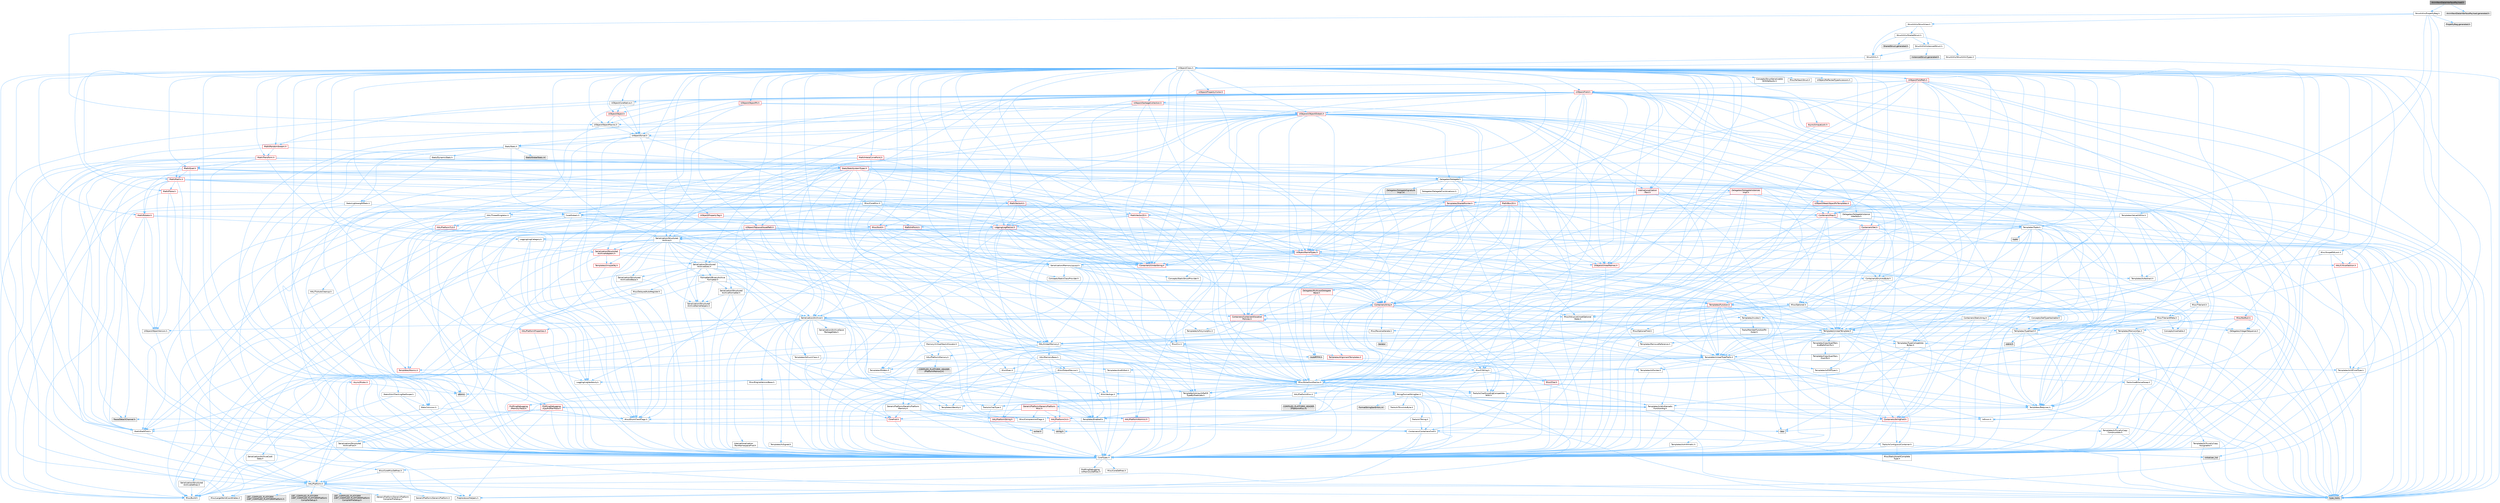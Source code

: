 digraph "AnimNextDataInterfacePayload.h"
{
 // INTERACTIVE_SVG=YES
 // LATEX_PDF_SIZE
  bgcolor="transparent";
  edge [fontname=Helvetica,fontsize=10,labelfontname=Helvetica,labelfontsize=10];
  node [fontname=Helvetica,fontsize=10,shape=box,height=0.2,width=0.4];
  Node1 [id="Node000001",label="AnimNextDataInterfacePayload.h",height=0.2,width=0.4,color="gray40", fillcolor="grey60", style="filled", fontcolor="black",tooltip=" "];
  Node1 -> Node2 [id="edge1_Node000001_Node000002",color="steelblue1",style="solid",tooltip=" "];
  Node2 [id="Node000002",label="StructUtils/PropertyBag.h",height=0.2,width=0.4,color="grey40", fillcolor="white", style="filled",URL="$de/d60/StructUtils_2PropertyBag_8h.html",tooltip=" "];
  Node2 -> Node3 [id="edge2_Node000002_Node000003",color="steelblue1",style="solid",tooltip=" "];
  Node3 [id="Node000003",label="Misc/TVariantMeta.h",height=0.2,width=0.4,color="grey40", fillcolor="white", style="filled",URL="$d0/d34/TVariantMeta_8h.html",tooltip=" "];
  Node3 -> Node4 [id="edge3_Node000003_Node000004",color="steelblue1",style="solid",tooltip=" "];
  Node4 [id="Node000004",label="Templates/MemoryOps.h",height=0.2,width=0.4,color="grey40", fillcolor="white", style="filled",URL="$db/dea/MemoryOps_8h.html",tooltip=" "];
  Node4 -> Node5 [id="edge4_Node000004_Node000005",color="steelblue1",style="solid",tooltip=" "];
  Node5 [id="Node000005",label="CoreTypes.h",height=0.2,width=0.4,color="grey40", fillcolor="white", style="filled",URL="$dc/dec/CoreTypes_8h.html",tooltip=" "];
  Node5 -> Node6 [id="edge5_Node000005_Node000006",color="steelblue1",style="solid",tooltip=" "];
  Node6 [id="Node000006",label="HAL/Platform.h",height=0.2,width=0.4,color="grey40", fillcolor="white", style="filled",URL="$d9/dd0/Platform_8h.html",tooltip=" "];
  Node6 -> Node7 [id="edge6_Node000006_Node000007",color="steelblue1",style="solid",tooltip=" "];
  Node7 [id="Node000007",label="Misc/Build.h",height=0.2,width=0.4,color="grey40", fillcolor="white", style="filled",URL="$d3/dbb/Build_8h.html",tooltip=" "];
  Node6 -> Node8 [id="edge7_Node000006_Node000008",color="steelblue1",style="solid",tooltip=" "];
  Node8 [id="Node000008",label="Misc/LargeWorldCoordinates.h",height=0.2,width=0.4,color="grey40", fillcolor="white", style="filled",URL="$d2/dcb/LargeWorldCoordinates_8h.html",tooltip=" "];
  Node6 -> Node9 [id="edge8_Node000006_Node000009",color="steelblue1",style="solid",tooltip=" "];
  Node9 [id="Node000009",label="type_traits",height=0.2,width=0.4,color="grey60", fillcolor="#E0E0E0", style="filled",tooltip=" "];
  Node6 -> Node10 [id="edge9_Node000006_Node000010",color="steelblue1",style="solid",tooltip=" "];
  Node10 [id="Node000010",label="PreprocessorHelpers.h",height=0.2,width=0.4,color="grey40", fillcolor="white", style="filled",URL="$db/ddb/PreprocessorHelpers_8h.html",tooltip=" "];
  Node6 -> Node11 [id="edge10_Node000006_Node000011",color="steelblue1",style="solid",tooltip=" "];
  Node11 [id="Node000011",label="UBT_COMPILED_PLATFORM\l/UBT_COMPILED_PLATFORMPlatform\lCompilerPreSetup.h",height=0.2,width=0.4,color="grey60", fillcolor="#E0E0E0", style="filled",tooltip=" "];
  Node6 -> Node12 [id="edge11_Node000006_Node000012",color="steelblue1",style="solid",tooltip=" "];
  Node12 [id="Node000012",label="GenericPlatform/GenericPlatform\lCompilerPreSetup.h",height=0.2,width=0.4,color="grey40", fillcolor="white", style="filled",URL="$d9/dc8/GenericPlatformCompilerPreSetup_8h.html",tooltip=" "];
  Node6 -> Node13 [id="edge12_Node000006_Node000013",color="steelblue1",style="solid",tooltip=" "];
  Node13 [id="Node000013",label="GenericPlatform/GenericPlatform.h",height=0.2,width=0.4,color="grey40", fillcolor="white", style="filled",URL="$d6/d84/GenericPlatform_8h.html",tooltip=" "];
  Node6 -> Node14 [id="edge13_Node000006_Node000014",color="steelblue1",style="solid",tooltip=" "];
  Node14 [id="Node000014",label="UBT_COMPILED_PLATFORM\l/UBT_COMPILED_PLATFORMPlatform.h",height=0.2,width=0.4,color="grey60", fillcolor="#E0E0E0", style="filled",tooltip=" "];
  Node6 -> Node15 [id="edge14_Node000006_Node000015",color="steelblue1",style="solid",tooltip=" "];
  Node15 [id="Node000015",label="UBT_COMPILED_PLATFORM\l/UBT_COMPILED_PLATFORMPlatform\lCompilerSetup.h",height=0.2,width=0.4,color="grey60", fillcolor="#E0E0E0", style="filled",tooltip=" "];
  Node5 -> Node16 [id="edge15_Node000005_Node000016",color="steelblue1",style="solid",tooltip=" "];
  Node16 [id="Node000016",label="ProfilingDebugging\l/UMemoryDefines.h",height=0.2,width=0.4,color="grey40", fillcolor="white", style="filled",URL="$d2/da2/UMemoryDefines_8h.html",tooltip=" "];
  Node5 -> Node17 [id="edge16_Node000005_Node000017",color="steelblue1",style="solid",tooltip=" "];
  Node17 [id="Node000017",label="Misc/CoreMiscDefines.h",height=0.2,width=0.4,color="grey40", fillcolor="white", style="filled",URL="$da/d38/CoreMiscDefines_8h.html",tooltip=" "];
  Node17 -> Node6 [id="edge17_Node000017_Node000006",color="steelblue1",style="solid",tooltip=" "];
  Node17 -> Node10 [id="edge18_Node000017_Node000010",color="steelblue1",style="solid",tooltip=" "];
  Node5 -> Node18 [id="edge19_Node000005_Node000018",color="steelblue1",style="solid",tooltip=" "];
  Node18 [id="Node000018",label="Misc/CoreDefines.h",height=0.2,width=0.4,color="grey40", fillcolor="white", style="filled",URL="$d3/dd2/CoreDefines_8h.html",tooltip=" "];
  Node4 -> Node19 [id="edge20_Node000004_Node000019",color="steelblue1",style="solid",tooltip=" "];
  Node19 [id="Node000019",label="HAL/UnrealMemory.h",height=0.2,width=0.4,color="grey40", fillcolor="white", style="filled",URL="$d9/d96/UnrealMemory_8h.html",tooltip=" "];
  Node19 -> Node5 [id="edge21_Node000019_Node000005",color="steelblue1",style="solid",tooltip=" "];
  Node19 -> Node20 [id="edge22_Node000019_Node000020",color="steelblue1",style="solid",tooltip=" "];
  Node20 [id="Node000020",label="GenericPlatform/GenericPlatform\lMemory.h",height=0.2,width=0.4,color="grey40", fillcolor="white", style="filled",URL="$dd/d22/GenericPlatformMemory_8h.html",tooltip=" "];
  Node20 -> Node21 [id="edge23_Node000020_Node000021",color="steelblue1",style="solid",tooltip=" "];
  Node21 [id="Node000021",label="CoreFwd.h",height=0.2,width=0.4,color="red", fillcolor="#FFF0F0", style="filled",URL="$d1/d1e/CoreFwd_8h.html",tooltip=" "];
  Node21 -> Node5 [id="edge24_Node000021_Node000005",color="steelblue1",style="solid",tooltip=" "];
  Node21 -> Node22 [id="edge25_Node000021_Node000022",color="steelblue1",style="solid",tooltip=" "];
  Node22 [id="Node000022",label="Containers/ContainersFwd.h",height=0.2,width=0.4,color="grey40", fillcolor="white", style="filled",URL="$d4/d0a/ContainersFwd_8h.html",tooltip=" "];
  Node22 -> Node6 [id="edge26_Node000022_Node000006",color="steelblue1",style="solid",tooltip=" "];
  Node22 -> Node5 [id="edge27_Node000022_Node000005",color="steelblue1",style="solid",tooltip=" "];
  Node22 -> Node23 [id="edge28_Node000022_Node000023",color="steelblue1",style="solid",tooltip=" "];
  Node23 [id="Node000023",label="Traits/IsContiguousContainer.h",height=0.2,width=0.4,color="grey40", fillcolor="white", style="filled",URL="$d5/d3c/IsContiguousContainer_8h.html",tooltip=" "];
  Node23 -> Node5 [id="edge29_Node000023_Node000005",color="steelblue1",style="solid",tooltip=" "];
  Node23 -> Node24 [id="edge30_Node000023_Node000024",color="steelblue1",style="solid",tooltip=" "];
  Node24 [id="Node000024",label="Misc/StaticAssertComplete\lType.h",height=0.2,width=0.4,color="grey40", fillcolor="white", style="filled",URL="$d5/d4e/StaticAssertCompleteType_8h.html",tooltip=" "];
  Node23 -> Node25 [id="edge31_Node000023_Node000025",color="steelblue1",style="solid",tooltip=" "];
  Node25 [id="Node000025",label="initializer_list",height=0.2,width=0.4,color="grey60", fillcolor="#E0E0E0", style="filled",tooltip=" "];
  Node21 -> Node26 [id="edge32_Node000021_Node000026",color="steelblue1",style="solid",tooltip=" "];
  Node26 [id="Node000026",label="Math/MathFwd.h",height=0.2,width=0.4,color="grey40", fillcolor="white", style="filled",URL="$d2/d10/MathFwd_8h.html",tooltip=" "];
  Node26 -> Node6 [id="edge33_Node000026_Node000006",color="steelblue1",style="solid",tooltip=" "];
  Node20 -> Node5 [id="edge34_Node000020_Node000005",color="steelblue1",style="solid",tooltip=" "];
  Node20 -> Node28 [id="edge35_Node000020_Node000028",color="steelblue1",style="solid",tooltip=" "];
  Node28 [id="Node000028",label="HAL/PlatformString.h",height=0.2,width=0.4,color="red", fillcolor="#FFF0F0", style="filled",URL="$db/db5/PlatformString_8h.html",tooltip=" "];
  Node28 -> Node5 [id="edge36_Node000028_Node000005",color="steelblue1",style="solid",tooltip=" "];
  Node20 -> Node30 [id="edge37_Node000020_Node000030",color="steelblue1",style="solid",tooltip=" "];
  Node30 [id="Node000030",label="string.h",height=0.2,width=0.4,color="grey60", fillcolor="#E0E0E0", style="filled",tooltip=" "];
  Node20 -> Node31 [id="edge38_Node000020_Node000031",color="steelblue1",style="solid",tooltip=" "];
  Node31 [id="Node000031",label="wchar.h",height=0.2,width=0.4,color="grey60", fillcolor="#E0E0E0", style="filled",tooltip=" "];
  Node19 -> Node32 [id="edge39_Node000019_Node000032",color="steelblue1",style="solid",tooltip=" "];
  Node32 [id="Node000032",label="HAL/MemoryBase.h",height=0.2,width=0.4,color="grey40", fillcolor="white", style="filled",URL="$d6/d9f/MemoryBase_8h.html",tooltip=" "];
  Node32 -> Node5 [id="edge40_Node000032_Node000005",color="steelblue1",style="solid",tooltip=" "];
  Node32 -> Node33 [id="edge41_Node000032_Node000033",color="steelblue1",style="solid",tooltip=" "];
  Node33 [id="Node000033",label="HAL/PlatformAtomics.h",height=0.2,width=0.4,color="red", fillcolor="#FFF0F0", style="filled",URL="$d3/d36/PlatformAtomics_8h.html",tooltip=" "];
  Node33 -> Node5 [id="edge42_Node000033_Node000005",color="steelblue1",style="solid",tooltip=" "];
  Node32 -> Node36 [id="edge43_Node000032_Node000036",color="steelblue1",style="solid",tooltip=" "];
  Node36 [id="Node000036",label="HAL/PlatformCrt.h",height=0.2,width=0.4,color="red", fillcolor="#FFF0F0", style="filled",URL="$d8/d75/PlatformCrt_8h.html",tooltip=" "];
  Node36 -> Node37 [id="edge44_Node000036_Node000037",color="steelblue1",style="solid",tooltip=" "];
  Node37 [id="Node000037",label="new",height=0.2,width=0.4,color="grey60", fillcolor="#E0E0E0", style="filled",tooltip=" "];
  Node36 -> Node31 [id="edge45_Node000036_Node000031",color="steelblue1",style="solid",tooltip=" "];
  Node36 -> Node30 [id="edge46_Node000036_Node000030",color="steelblue1",style="solid",tooltip=" "];
  Node32 -> Node44 [id="edge47_Node000032_Node000044",color="steelblue1",style="solid",tooltip=" "];
  Node44 [id="Node000044",label="Misc/Exec.h",height=0.2,width=0.4,color="grey40", fillcolor="white", style="filled",URL="$de/ddb/Exec_8h.html",tooltip=" "];
  Node44 -> Node5 [id="edge48_Node000044_Node000005",color="steelblue1",style="solid",tooltip=" "];
  Node44 -> Node45 [id="edge49_Node000044_Node000045",color="steelblue1",style="solid",tooltip=" "];
  Node45 [id="Node000045",label="Misc/AssertionMacros.h",height=0.2,width=0.4,color="grey40", fillcolor="white", style="filled",URL="$d0/dfa/AssertionMacros_8h.html",tooltip=" "];
  Node45 -> Node5 [id="edge50_Node000045_Node000005",color="steelblue1",style="solid",tooltip=" "];
  Node45 -> Node6 [id="edge51_Node000045_Node000006",color="steelblue1",style="solid",tooltip=" "];
  Node45 -> Node46 [id="edge52_Node000045_Node000046",color="steelblue1",style="solid",tooltip=" "];
  Node46 [id="Node000046",label="HAL/PlatformMisc.h",height=0.2,width=0.4,color="grey40", fillcolor="white", style="filled",URL="$d0/df5/PlatformMisc_8h.html",tooltip=" "];
  Node46 -> Node5 [id="edge53_Node000046_Node000005",color="steelblue1",style="solid",tooltip=" "];
  Node46 -> Node47 [id="edge54_Node000046_Node000047",color="steelblue1",style="solid",tooltip=" "];
  Node47 [id="Node000047",label="GenericPlatform/GenericPlatform\lMisc.h",height=0.2,width=0.4,color="red", fillcolor="#FFF0F0", style="filled",URL="$db/d9a/GenericPlatformMisc_8h.html",tooltip=" "];
  Node47 -> Node48 [id="edge55_Node000047_Node000048",color="steelblue1",style="solid",tooltip=" "];
  Node48 [id="Node000048",label="Containers/StringFwd.h",height=0.2,width=0.4,color="red", fillcolor="#FFF0F0", style="filled",URL="$df/d37/StringFwd_8h.html",tooltip=" "];
  Node48 -> Node5 [id="edge56_Node000048_Node000005",color="steelblue1",style="solid",tooltip=" "];
  Node48 -> Node23 [id="edge57_Node000048_Node000023",color="steelblue1",style="solid",tooltip=" "];
  Node47 -> Node21 [id="edge58_Node000047_Node000021",color="steelblue1",style="solid",tooltip=" "];
  Node47 -> Node5 [id="edge59_Node000047_Node000005",color="steelblue1",style="solid",tooltip=" "];
  Node47 -> Node36 [id="edge60_Node000047_Node000036",color="steelblue1",style="solid",tooltip=" "];
  Node47 -> Node52 [id="edge61_Node000047_Node000052",color="steelblue1",style="solid",tooltip=" "];
  Node52 [id="Node000052",label="Misc/CompressionFlags.h",height=0.2,width=0.4,color="grey40", fillcolor="white", style="filled",URL="$d9/d76/CompressionFlags_8h.html",tooltip=" "];
  Node47 -> Node53 [id="edge62_Node000047_Node000053",color="steelblue1",style="solid",tooltip=" "];
  Node53 [id="Node000053",label="Misc/EnumClassFlags.h",height=0.2,width=0.4,color="grey40", fillcolor="white", style="filled",URL="$d8/de7/EnumClassFlags_8h.html",tooltip=" "];
  Node46 -> Node56 [id="edge63_Node000046_Node000056",color="steelblue1",style="solid",tooltip=" "];
  Node56 [id="Node000056",label="COMPILED_PLATFORM_HEADER\l(PlatformMisc.h)",height=0.2,width=0.4,color="grey60", fillcolor="#E0E0E0", style="filled",tooltip=" "];
  Node46 -> Node57 [id="edge64_Node000046_Node000057",color="steelblue1",style="solid",tooltip=" "];
  Node57 [id="Node000057",label="ProfilingDebugging\l/CpuProfilerTrace.h",height=0.2,width=0.4,color="red", fillcolor="#FFF0F0", style="filled",URL="$da/dcb/CpuProfilerTrace_8h.html",tooltip=" "];
  Node57 -> Node5 [id="edge65_Node000057_Node000005",color="steelblue1",style="solid",tooltip=" "];
  Node57 -> Node22 [id="edge66_Node000057_Node000022",color="steelblue1",style="solid",tooltip=" "];
  Node57 -> Node33 [id="edge67_Node000057_Node000033",color="steelblue1",style="solid",tooltip=" "];
  Node57 -> Node10 [id="edge68_Node000057_Node000010",color="steelblue1",style="solid",tooltip=" "];
  Node57 -> Node7 [id="edge69_Node000057_Node000007",color="steelblue1",style="solid",tooltip=" "];
  Node57 -> Node59 [id="edge70_Node000057_Node000059",color="steelblue1",style="solid",tooltip=" "];
  Node59 [id="Node000059",label="Trace/Detail/Channel.h",height=0.2,width=0.4,color="grey60", fillcolor="#E0E0E0", style="filled",tooltip=" "];
  Node45 -> Node10 [id="edge71_Node000045_Node000010",color="steelblue1",style="solid",tooltip=" "];
  Node45 -> Node62 [id="edge72_Node000045_Node000062",color="steelblue1",style="solid",tooltip=" "];
  Node62 [id="Node000062",label="Templates/EnableIf.h",height=0.2,width=0.4,color="grey40", fillcolor="white", style="filled",URL="$d7/d60/EnableIf_8h.html",tooltip=" "];
  Node62 -> Node5 [id="edge73_Node000062_Node000005",color="steelblue1",style="solid",tooltip=" "];
  Node45 -> Node63 [id="edge74_Node000045_Node000063",color="steelblue1",style="solid",tooltip=" "];
  Node63 [id="Node000063",label="Templates/IsArrayOrRefOf\lTypeByPredicate.h",height=0.2,width=0.4,color="grey40", fillcolor="white", style="filled",URL="$d6/da1/IsArrayOrRefOfTypeByPredicate_8h.html",tooltip=" "];
  Node63 -> Node5 [id="edge75_Node000063_Node000005",color="steelblue1",style="solid",tooltip=" "];
  Node45 -> Node64 [id="edge76_Node000045_Node000064",color="steelblue1",style="solid",tooltip=" "];
  Node64 [id="Node000064",label="Templates/IsValidVariadic\lFunctionArg.h",height=0.2,width=0.4,color="grey40", fillcolor="white", style="filled",URL="$d0/dc8/IsValidVariadicFunctionArg_8h.html",tooltip=" "];
  Node64 -> Node5 [id="edge77_Node000064_Node000005",color="steelblue1",style="solid",tooltip=" "];
  Node64 -> Node65 [id="edge78_Node000064_Node000065",color="steelblue1",style="solid",tooltip=" "];
  Node65 [id="Node000065",label="IsEnum.h",height=0.2,width=0.4,color="grey40", fillcolor="white", style="filled",URL="$d4/de5/IsEnum_8h.html",tooltip=" "];
  Node64 -> Node9 [id="edge79_Node000064_Node000009",color="steelblue1",style="solid",tooltip=" "];
  Node45 -> Node66 [id="edge80_Node000045_Node000066",color="steelblue1",style="solid",tooltip=" "];
  Node66 [id="Node000066",label="Traits/IsCharEncodingCompatible\lWith.h",height=0.2,width=0.4,color="grey40", fillcolor="white", style="filled",URL="$df/dd1/IsCharEncodingCompatibleWith_8h.html",tooltip=" "];
  Node66 -> Node9 [id="edge81_Node000066_Node000009",color="steelblue1",style="solid",tooltip=" "];
  Node66 -> Node67 [id="edge82_Node000066_Node000067",color="steelblue1",style="solid",tooltip=" "];
  Node67 [id="Node000067",label="Traits/IsCharType.h",height=0.2,width=0.4,color="grey40", fillcolor="white", style="filled",URL="$db/d51/IsCharType_8h.html",tooltip=" "];
  Node67 -> Node5 [id="edge83_Node000067_Node000005",color="steelblue1",style="solid",tooltip=" "];
  Node45 -> Node68 [id="edge84_Node000045_Node000068",color="steelblue1",style="solid",tooltip=" "];
  Node68 [id="Node000068",label="Misc/VarArgs.h",height=0.2,width=0.4,color="grey40", fillcolor="white", style="filled",URL="$d5/d6f/VarArgs_8h.html",tooltip=" "];
  Node68 -> Node5 [id="edge85_Node000068_Node000005",color="steelblue1",style="solid",tooltip=" "];
  Node45 -> Node69 [id="edge86_Node000045_Node000069",color="steelblue1",style="solid",tooltip=" "];
  Node69 [id="Node000069",label="String/FormatStringSan.h",height=0.2,width=0.4,color="grey40", fillcolor="white", style="filled",URL="$d3/d8b/FormatStringSan_8h.html",tooltip=" "];
  Node69 -> Node9 [id="edge87_Node000069_Node000009",color="steelblue1",style="solid",tooltip=" "];
  Node69 -> Node5 [id="edge88_Node000069_Node000005",color="steelblue1",style="solid",tooltip=" "];
  Node69 -> Node70 [id="edge89_Node000069_Node000070",color="steelblue1",style="solid",tooltip=" "];
  Node70 [id="Node000070",label="Templates/Requires.h",height=0.2,width=0.4,color="grey40", fillcolor="white", style="filled",URL="$dc/d96/Requires_8h.html",tooltip=" "];
  Node70 -> Node62 [id="edge90_Node000070_Node000062",color="steelblue1",style="solid",tooltip=" "];
  Node70 -> Node9 [id="edge91_Node000070_Node000009",color="steelblue1",style="solid",tooltip=" "];
  Node69 -> Node71 [id="edge92_Node000069_Node000071",color="steelblue1",style="solid",tooltip=" "];
  Node71 [id="Node000071",label="Templates/Identity.h",height=0.2,width=0.4,color="grey40", fillcolor="white", style="filled",URL="$d0/dd5/Identity_8h.html",tooltip=" "];
  Node69 -> Node64 [id="edge93_Node000069_Node000064",color="steelblue1",style="solid",tooltip=" "];
  Node69 -> Node67 [id="edge94_Node000069_Node000067",color="steelblue1",style="solid",tooltip=" "];
  Node69 -> Node72 [id="edge95_Node000069_Node000072",color="steelblue1",style="solid",tooltip=" "];
  Node72 [id="Node000072",label="Traits/IsTEnumAsByte.h",height=0.2,width=0.4,color="grey40", fillcolor="white", style="filled",URL="$d1/de6/IsTEnumAsByte_8h.html",tooltip=" "];
  Node69 -> Node73 [id="edge96_Node000069_Node000073",color="steelblue1",style="solid",tooltip=" "];
  Node73 [id="Node000073",label="Traits/IsTString.h",height=0.2,width=0.4,color="grey40", fillcolor="white", style="filled",URL="$d0/df8/IsTString_8h.html",tooltip=" "];
  Node73 -> Node22 [id="edge97_Node000073_Node000022",color="steelblue1",style="solid",tooltip=" "];
  Node69 -> Node22 [id="edge98_Node000069_Node000022",color="steelblue1",style="solid",tooltip=" "];
  Node69 -> Node74 [id="edge99_Node000069_Node000074",color="steelblue1",style="solid",tooltip=" "];
  Node74 [id="Node000074",label="FormatStringSanErrors.inl",height=0.2,width=0.4,color="grey60", fillcolor="#E0E0E0", style="filled",tooltip=" "];
  Node45 -> Node75 [id="edge100_Node000045_Node000075",color="steelblue1",style="solid",tooltip=" "];
  Node75 [id="Node000075",label="atomic",height=0.2,width=0.4,color="grey60", fillcolor="#E0E0E0", style="filled",tooltip=" "];
  Node32 -> Node76 [id="edge101_Node000032_Node000076",color="steelblue1",style="solid",tooltip=" "];
  Node76 [id="Node000076",label="Misc/OutputDevice.h",height=0.2,width=0.4,color="grey40", fillcolor="white", style="filled",URL="$d7/d32/OutputDevice_8h.html",tooltip=" "];
  Node76 -> Node21 [id="edge102_Node000076_Node000021",color="steelblue1",style="solid",tooltip=" "];
  Node76 -> Node5 [id="edge103_Node000076_Node000005",color="steelblue1",style="solid",tooltip=" "];
  Node76 -> Node77 [id="edge104_Node000076_Node000077",color="steelblue1",style="solid",tooltip=" "];
  Node77 [id="Node000077",label="Logging/LogVerbosity.h",height=0.2,width=0.4,color="grey40", fillcolor="white", style="filled",URL="$d2/d8f/LogVerbosity_8h.html",tooltip=" "];
  Node77 -> Node5 [id="edge105_Node000077_Node000005",color="steelblue1",style="solid",tooltip=" "];
  Node76 -> Node68 [id="edge106_Node000076_Node000068",color="steelblue1",style="solid",tooltip=" "];
  Node76 -> Node63 [id="edge107_Node000076_Node000063",color="steelblue1",style="solid",tooltip=" "];
  Node76 -> Node64 [id="edge108_Node000076_Node000064",color="steelblue1",style="solid",tooltip=" "];
  Node76 -> Node66 [id="edge109_Node000076_Node000066",color="steelblue1",style="solid",tooltip=" "];
  Node32 -> Node78 [id="edge110_Node000032_Node000078",color="steelblue1",style="solid",tooltip=" "];
  Node78 [id="Node000078",label="Templates/Atomic.h",height=0.2,width=0.4,color="red", fillcolor="#FFF0F0", style="filled",URL="$d3/d91/Atomic_8h.html",tooltip=" "];
  Node78 -> Node75 [id="edge111_Node000078_Node000075",color="steelblue1",style="solid",tooltip=" "];
  Node19 -> Node87 [id="edge112_Node000019_Node000087",color="steelblue1",style="solid",tooltip=" "];
  Node87 [id="Node000087",label="HAL/PlatformMemory.h",height=0.2,width=0.4,color="grey40", fillcolor="white", style="filled",URL="$de/d68/PlatformMemory_8h.html",tooltip=" "];
  Node87 -> Node5 [id="edge113_Node000087_Node000005",color="steelblue1",style="solid",tooltip=" "];
  Node87 -> Node20 [id="edge114_Node000087_Node000020",color="steelblue1",style="solid",tooltip=" "];
  Node87 -> Node88 [id="edge115_Node000087_Node000088",color="steelblue1",style="solid",tooltip=" "];
  Node88 [id="Node000088",label="COMPILED_PLATFORM_HEADER\l(PlatformMemory.h)",height=0.2,width=0.4,color="grey60", fillcolor="#E0E0E0", style="filled",tooltip=" "];
  Node19 -> Node89 [id="edge116_Node000019_Node000089",color="steelblue1",style="solid",tooltip=" "];
  Node89 [id="Node000089",label="ProfilingDebugging\l/MemoryTrace.h",height=0.2,width=0.4,color="red", fillcolor="#FFF0F0", style="filled",URL="$da/dd7/MemoryTrace_8h.html",tooltip=" "];
  Node89 -> Node6 [id="edge117_Node000089_Node000006",color="steelblue1",style="solid",tooltip=" "];
  Node89 -> Node53 [id="edge118_Node000089_Node000053",color="steelblue1",style="solid",tooltip=" "];
  Node19 -> Node90 [id="edge119_Node000019_Node000090",color="steelblue1",style="solid",tooltip=" "];
  Node90 [id="Node000090",label="Templates/IsPointer.h",height=0.2,width=0.4,color="grey40", fillcolor="white", style="filled",URL="$d7/d05/IsPointer_8h.html",tooltip=" "];
  Node90 -> Node5 [id="edge120_Node000090_Node000005",color="steelblue1",style="solid",tooltip=" "];
  Node4 -> Node85 [id="edge121_Node000004_Node000085",color="steelblue1",style="solid",tooltip=" "];
  Node85 [id="Node000085",label="Templates/IsTriviallyCopy\lAssignable.h",height=0.2,width=0.4,color="grey40", fillcolor="white", style="filled",URL="$d2/df2/IsTriviallyCopyAssignable_8h.html",tooltip=" "];
  Node85 -> Node5 [id="edge122_Node000085_Node000005",color="steelblue1",style="solid",tooltip=" "];
  Node85 -> Node9 [id="edge123_Node000085_Node000009",color="steelblue1",style="solid",tooltip=" "];
  Node4 -> Node84 [id="edge124_Node000004_Node000084",color="steelblue1",style="solid",tooltip=" "];
  Node84 [id="Node000084",label="Templates/IsTriviallyCopy\lConstructible.h",height=0.2,width=0.4,color="grey40", fillcolor="white", style="filled",URL="$d3/d78/IsTriviallyCopyConstructible_8h.html",tooltip=" "];
  Node84 -> Node5 [id="edge125_Node000084_Node000005",color="steelblue1",style="solid",tooltip=" "];
  Node84 -> Node9 [id="edge126_Node000084_Node000009",color="steelblue1",style="solid",tooltip=" "];
  Node4 -> Node70 [id="edge127_Node000004_Node000070",color="steelblue1",style="solid",tooltip=" "];
  Node4 -> Node91 [id="edge128_Node000004_Node000091",color="steelblue1",style="solid",tooltip=" "];
  Node91 [id="Node000091",label="Templates/UnrealTypeTraits.h",height=0.2,width=0.4,color="grey40", fillcolor="white", style="filled",URL="$d2/d2d/UnrealTypeTraits_8h.html",tooltip=" "];
  Node91 -> Node5 [id="edge129_Node000091_Node000005",color="steelblue1",style="solid",tooltip=" "];
  Node91 -> Node90 [id="edge130_Node000091_Node000090",color="steelblue1",style="solid",tooltip=" "];
  Node91 -> Node45 [id="edge131_Node000091_Node000045",color="steelblue1",style="solid",tooltip=" "];
  Node91 -> Node83 [id="edge132_Node000091_Node000083",color="steelblue1",style="solid",tooltip=" "];
  Node83 [id="Node000083",label="Templates/AndOrNot.h",height=0.2,width=0.4,color="grey40", fillcolor="white", style="filled",URL="$db/d0a/AndOrNot_8h.html",tooltip=" "];
  Node83 -> Node5 [id="edge133_Node000083_Node000005",color="steelblue1",style="solid",tooltip=" "];
  Node91 -> Node62 [id="edge134_Node000091_Node000062",color="steelblue1",style="solid",tooltip=" "];
  Node91 -> Node92 [id="edge135_Node000091_Node000092",color="steelblue1",style="solid",tooltip=" "];
  Node92 [id="Node000092",label="Templates/IsArithmetic.h",height=0.2,width=0.4,color="grey40", fillcolor="white", style="filled",URL="$d2/d5d/IsArithmetic_8h.html",tooltip=" "];
  Node92 -> Node5 [id="edge136_Node000092_Node000005",color="steelblue1",style="solid",tooltip=" "];
  Node91 -> Node65 [id="edge137_Node000091_Node000065",color="steelblue1",style="solid",tooltip=" "];
  Node91 -> Node93 [id="edge138_Node000091_Node000093",color="steelblue1",style="solid",tooltip=" "];
  Node93 [id="Node000093",label="Templates/Models.h",height=0.2,width=0.4,color="grey40", fillcolor="white", style="filled",URL="$d3/d0c/Models_8h.html",tooltip=" "];
  Node93 -> Node71 [id="edge139_Node000093_Node000071",color="steelblue1",style="solid",tooltip=" "];
  Node91 -> Node94 [id="edge140_Node000091_Node000094",color="steelblue1",style="solid",tooltip=" "];
  Node94 [id="Node000094",label="Templates/IsPODType.h",height=0.2,width=0.4,color="grey40", fillcolor="white", style="filled",URL="$d7/db1/IsPODType_8h.html",tooltip=" "];
  Node94 -> Node5 [id="edge141_Node000094_Node000005",color="steelblue1",style="solid",tooltip=" "];
  Node91 -> Node95 [id="edge142_Node000091_Node000095",color="steelblue1",style="solid",tooltip=" "];
  Node95 [id="Node000095",label="Templates/IsUECoreType.h",height=0.2,width=0.4,color="grey40", fillcolor="white", style="filled",URL="$d1/db8/IsUECoreType_8h.html",tooltip=" "];
  Node95 -> Node5 [id="edge143_Node000095_Node000005",color="steelblue1",style="solid",tooltip=" "];
  Node95 -> Node9 [id="edge144_Node000095_Node000009",color="steelblue1",style="solid",tooltip=" "];
  Node91 -> Node84 [id="edge145_Node000091_Node000084",color="steelblue1",style="solid",tooltip=" "];
  Node4 -> Node96 [id="edge146_Node000004_Node000096",color="steelblue1",style="solid",tooltip=" "];
  Node96 [id="Node000096",label="Traits/UseBitwiseSwap.h",height=0.2,width=0.4,color="grey40", fillcolor="white", style="filled",URL="$db/df3/UseBitwiseSwap_8h.html",tooltip=" "];
  Node96 -> Node5 [id="edge147_Node000096_Node000005",color="steelblue1",style="solid",tooltip=" "];
  Node96 -> Node9 [id="edge148_Node000096_Node000009",color="steelblue1",style="solid",tooltip=" "];
  Node4 -> Node37 [id="edge149_Node000004_Node000037",color="steelblue1",style="solid",tooltip=" "];
  Node4 -> Node9 [id="edge150_Node000004_Node000009",color="steelblue1",style="solid",tooltip=" "];
  Node3 -> Node97 [id="edge151_Node000003_Node000097",color="steelblue1",style="solid",tooltip=" "];
  Node97 [id="Node000097",label="Templates/TypeCompatible\lBytes.h",height=0.2,width=0.4,color="grey40", fillcolor="white", style="filled",URL="$df/d0a/TypeCompatibleBytes_8h.html",tooltip=" "];
  Node97 -> Node5 [id="edge152_Node000097_Node000005",color="steelblue1",style="solid",tooltip=" "];
  Node97 -> Node30 [id="edge153_Node000097_Node000030",color="steelblue1",style="solid",tooltip=" "];
  Node97 -> Node37 [id="edge154_Node000097_Node000037",color="steelblue1",style="solid",tooltip=" "];
  Node97 -> Node9 [id="edge155_Node000097_Node000009",color="steelblue1",style="solid",tooltip=" "];
  Node3 -> Node98 [id="edge156_Node000003_Node000098",color="steelblue1",style="solid",tooltip=" "];
  Node98 [id="Node000098",label="Templates/UnrealTemplate.h",height=0.2,width=0.4,color="grey40", fillcolor="white", style="filled",URL="$d4/d24/UnrealTemplate_8h.html",tooltip=" "];
  Node98 -> Node5 [id="edge157_Node000098_Node000005",color="steelblue1",style="solid",tooltip=" "];
  Node98 -> Node90 [id="edge158_Node000098_Node000090",color="steelblue1",style="solid",tooltip=" "];
  Node98 -> Node19 [id="edge159_Node000098_Node000019",color="steelblue1",style="solid",tooltip=" "];
  Node98 -> Node99 [id="edge160_Node000098_Node000099",color="steelblue1",style="solid",tooltip=" "];
  Node99 [id="Node000099",label="Templates/CopyQualifiers\lAndRefsFromTo.h",height=0.2,width=0.4,color="grey40", fillcolor="white", style="filled",URL="$d3/db3/CopyQualifiersAndRefsFromTo_8h.html",tooltip=" "];
  Node99 -> Node100 [id="edge161_Node000099_Node000100",color="steelblue1",style="solid",tooltip=" "];
  Node100 [id="Node000100",label="Templates/CopyQualifiers\lFromTo.h",height=0.2,width=0.4,color="grey40", fillcolor="white", style="filled",URL="$d5/db4/CopyQualifiersFromTo_8h.html",tooltip=" "];
  Node98 -> Node91 [id="edge162_Node000098_Node000091",color="steelblue1",style="solid",tooltip=" "];
  Node98 -> Node101 [id="edge163_Node000098_Node000101",color="steelblue1",style="solid",tooltip=" "];
  Node101 [id="Node000101",label="Templates/RemoveReference.h",height=0.2,width=0.4,color="grey40", fillcolor="white", style="filled",URL="$da/dbe/RemoveReference_8h.html",tooltip=" "];
  Node101 -> Node5 [id="edge164_Node000101_Node000005",color="steelblue1",style="solid",tooltip=" "];
  Node98 -> Node70 [id="edge165_Node000098_Node000070",color="steelblue1",style="solid",tooltip=" "];
  Node98 -> Node97 [id="edge166_Node000098_Node000097",color="steelblue1",style="solid",tooltip=" "];
  Node98 -> Node71 [id="edge167_Node000098_Node000071",color="steelblue1",style="solid",tooltip=" "];
  Node98 -> Node23 [id="edge168_Node000098_Node000023",color="steelblue1",style="solid",tooltip=" "];
  Node98 -> Node96 [id="edge169_Node000098_Node000096",color="steelblue1",style="solid",tooltip=" "];
  Node98 -> Node9 [id="edge170_Node000098_Node000009",color="steelblue1",style="solid",tooltip=" "];
  Node3 -> Node91 [id="edge171_Node000003_Node000091",color="steelblue1",style="solid",tooltip=" "];
  Node3 -> Node102 [id="edge172_Node000003_Node000102",color="steelblue1",style="solid",tooltip=" "];
  Node102 [id="Node000102",label="Delegates/IntegerSequence.h",height=0.2,width=0.4,color="grey40", fillcolor="white", style="filled",URL="$d2/dcc/IntegerSequence_8h.html",tooltip=" "];
  Node102 -> Node5 [id="edge173_Node000102_Node000005",color="steelblue1",style="solid",tooltip=" "];
  Node3 -> Node103 [id="edge174_Node000003_Node000103",color="steelblue1",style="solid",tooltip=" "];
  Node103 [id="Node000103",label="Concepts/Insertable.h",height=0.2,width=0.4,color="grey40", fillcolor="white", style="filled",URL="$d8/d3b/Insertable_8h.html",tooltip=" "];
  Node3 -> Node45 [id="edge175_Node000003_Node000045",color="steelblue1",style="solid",tooltip=" "];
  Node2 -> Node104 [id="edge176_Node000002_Node000104",color="steelblue1",style="solid",tooltip=" "];
  Node104 [id="Node000104",label="StructUtils/StructView.h",height=0.2,width=0.4,color="grey40", fillcolor="white", style="filled",URL="$d6/d2a/StructUtils_2StructView_8h.html",tooltip=" "];
  Node104 -> Node105 [id="edge177_Node000104_Node000105",color="steelblue1",style="solid",tooltip=" "];
  Node105 [id="Node000105",label="StructUtils/InstancedStruct.h",height=0.2,width=0.4,color="grey40", fillcolor="white", style="filled",URL="$d6/dc6/StructUtils_2InstancedStruct_8h.html",tooltip=" "];
  Node105 -> Node106 [id="edge178_Node000105_Node000106",color="steelblue1",style="solid",tooltip=" "];
  Node106 [id="Node000106",label="StructUtils.h",height=0.2,width=0.4,color="grey40", fillcolor="white", style="filled",URL="$db/d30/StructUtils_8h.html",tooltip=" "];
  Node106 -> Node91 [id="edge179_Node000106_Node000091",color="steelblue1",style="solid",tooltip=" "];
  Node106 -> Node107 [id="edge180_Node000106_Node000107",color="steelblue1",style="solid",tooltip=" "];
  Node107 [id="Node000107",label="UObject/Class.h",height=0.2,width=0.4,color="grey40", fillcolor="white", style="filled",URL="$d4/d05/Class_8h.html",tooltip=" "];
  Node107 -> Node108 [id="edge181_Node000107_Node000108",color="steelblue1",style="solid",tooltip=" "];
  Node108 [id="Node000108",label="Concepts/GetTypeHashable.h",height=0.2,width=0.4,color="grey40", fillcolor="white", style="filled",URL="$d3/da2/GetTypeHashable_8h.html",tooltip=" "];
  Node108 -> Node5 [id="edge182_Node000108_Node000005",color="steelblue1",style="solid",tooltip=" "];
  Node108 -> Node109 [id="edge183_Node000108_Node000109",color="steelblue1",style="solid",tooltip=" "];
  Node109 [id="Node000109",label="Templates/TypeHash.h",height=0.2,width=0.4,color="grey40", fillcolor="white", style="filled",URL="$d1/d62/TypeHash_8h.html",tooltip=" "];
  Node109 -> Node5 [id="edge184_Node000109_Node000005",color="steelblue1",style="solid",tooltip=" "];
  Node109 -> Node70 [id="edge185_Node000109_Node000070",color="steelblue1",style="solid",tooltip=" "];
  Node109 -> Node110 [id="edge186_Node000109_Node000110",color="steelblue1",style="solid",tooltip=" "];
  Node110 [id="Node000110",label="Misc/Crc.h",height=0.2,width=0.4,color="grey40", fillcolor="white", style="filled",URL="$d4/dd2/Crc_8h.html",tooltip=" "];
  Node110 -> Node5 [id="edge187_Node000110_Node000005",color="steelblue1",style="solid",tooltip=" "];
  Node110 -> Node28 [id="edge188_Node000110_Node000028",color="steelblue1",style="solid",tooltip=" "];
  Node110 -> Node45 [id="edge189_Node000110_Node000045",color="steelblue1",style="solid",tooltip=" "];
  Node110 -> Node111 [id="edge190_Node000110_Node000111",color="steelblue1",style="solid",tooltip=" "];
  Node111 [id="Node000111",label="Misc/CString.h",height=0.2,width=0.4,color="grey40", fillcolor="white", style="filled",URL="$d2/d49/CString_8h.html",tooltip=" "];
  Node111 -> Node5 [id="edge191_Node000111_Node000005",color="steelblue1",style="solid",tooltip=" "];
  Node111 -> Node36 [id="edge192_Node000111_Node000036",color="steelblue1",style="solid",tooltip=" "];
  Node111 -> Node28 [id="edge193_Node000111_Node000028",color="steelblue1",style="solid",tooltip=" "];
  Node111 -> Node45 [id="edge194_Node000111_Node000045",color="steelblue1",style="solid",tooltip=" "];
  Node111 -> Node112 [id="edge195_Node000111_Node000112",color="steelblue1",style="solid",tooltip=" "];
  Node112 [id="Node000112",label="Misc/Char.h",height=0.2,width=0.4,color="red", fillcolor="#FFF0F0", style="filled",URL="$d0/d58/Char_8h.html",tooltip=" "];
  Node112 -> Node5 [id="edge196_Node000112_Node000005",color="steelblue1",style="solid",tooltip=" "];
  Node112 -> Node9 [id="edge197_Node000112_Node000009",color="steelblue1",style="solid",tooltip=" "];
  Node111 -> Node68 [id="edge198_Node000111_Node000068",color="steelblue1",style="solid",tooltip=" "];
  Node111 -> Node63 [id="edge199_Node000111_Node000063",color="steelblue1",style="solid",tooltip=" "];
  Node111 -> Node64 [id="edge200_Node000111_Node000064",color="steelblue1",style="solid",tooltip=" "];
  Node111 -> Node66 [id="edge201_Node000111_Node000066",color="steelblue1",style="solid",tooltip=" "];
  Node110 -> Node112 [id="edge202_Node000110_Node000112",color="steelblue1",style="solid",tooltip=" "];
  Node110 -> Node91 [id="edge203_Node000110_Node000091",color="steelblue1",style="solid",tooltip=" "];
  Node110 -> Node67 [id="edge204_Node000110_Node000067",color="steelblue1",style="solid",tooltip=" "];
  Node109 -> Node115 [id="edge205_Node000109_Node000115",color="steelblue1",style="solid",tooltip=" "];
  Node115 [id="Node000115",label="stdint.h",height=0.2,width=0.4,color="grey60", fillcolor="#E0E0E0", style="filled",tooltip=" "];
  Node109 -> Node9 [id="edge206_Node000109_Node000009",color="steelblue1",style="solid",tooltip=" "];
  Node107 -> Node116 [id="edge207_Node000107_Node000116",color="steelblue1",style="solid",tooltip=" "];
  Node116 [id="Node000116",label="Concepts/StaticClassProvider.h",height=0.2,width=0.4,color="grey40", fillcolor="white", style="filled",URL="$dd/d83/StaticClassProvider_8h.html",tooltip=" "];
  Node107 -> Node117 [id="edge208_Node000107_Node000117",color="steelblue1",style="solid",tooltip=" "];
  Node117 [id="Node000117",label="Concepts/StaticStructProvider.h",height=0.2,width=0.4,color="grey40", fillcolor="white", style="filled",URL="$d5/d77/StaticStructProvider_8h.html",tooltip=" "];
  Node107 -> Node118 [id="edge209_Node000107_Node000118",color="steelblue1",style="solid",tooltip=" "];
  Node118 [id="Node000118",label="Concepts/StructSerializable\lWithDefaults.h",height=0.2,width=0.4,color="grey40", fillcolor="white", style="filled",URL="$d5/ddc/StructSerializableWithDefaults_8h.html",tooltip=" "];
  Node107 -> Node119 [id="edge210_Node000107_Node000119",color="steelblue1",style="solid",tooltip=" "];
  Node119 [id="Node000119",label="Containers/Array.h",height=0.2,width=0.4,color="red", fillcolor="#FFF0F0", style="filled",URL="$df/dd0/Array_8h.html",tooltip=" "];
  Node119 -> Node5 [id="edge211_Node000119_Node000005",color="steelblue1",style="solid",tooltip=" "];
  Node119 -> Node45 [id="edge212_Node000119_Node000045",color="steelblue1",style="solid",tooltip=" "];
  Node119 -> Node120 [id="edge213_Node000119_Node000120",color="steelblue1",style="solid",tooltip=" "];
  Node120 [id="Node000120",label="Misc/IntrusiveUnsetOptional\lState.h",height=0.2,width=0.4,color="grey40", fillcolor="white", style="filled",URL="$d2/d0a/IntrusiveUnsetOptionalState_8h.html",tooltip=" "];
  Node120 -> Node121 [id="edge214_Node000120_Node000121",color="steelblue1",style="solid",tooltip=" "];
  Node121 [id="Node000121",label="Misc/OptionalFwd.h",height=0.2,width=0.4,color="grey40", fillcolor="white", style="filled",URL="$dc/d50/OptionalFwd_8h.html",tooltip=" "];
  Node119 -> Node122 [id="edge215_Node000119_Node000122",color="steelblue1",style="solid",tooltip=" "];
  Node122 [id="Node000122",label="Misc/ReverseIterate.h",height=0.2,width=0.4,color="grey40", fillcolor="white", style="filled",URL="$db/de3/ReverseIterate_8h.html",tooltip=" "];
  Node122 -> Node6 [id="edge216_Node000122_Node000006",color="steelblue1",style="solid",tooltip=" "];
  Node122 -> Node123 [id="edge217_Node000122_Node000123",color="steelblue1",style="solid",tooltip=" "];
  Node123 [id="Node000123",label="iterator",height=0.2,width=0.4,color="grey60", fillcolor="#E0E0E0", style="filled",tooltip=" "];
  Node119 -> Node19 [id="edge218_Node000119_Node000019",color="steelblue1",style="solid",tooltip=" "];
  Node119 -> Node91 [id="edge219_Node000119_Node000091",color="steelblue1",style="solid",tooltip=" "];
  Node119 -> Node98 [id="edge220_Node000119_Node000098",color="steelblue1",style="solid",tooltip=" "];
  Node119 -> Node125 [id="edge221_Node000119_Node000125",color="steelblue1",style="solid",tooltip=" "];
  Node125 [id="Node000125",label="Containers/ContainerAllocation\lPolicies.h",height=0.2,width=0.4,color="red", fillcolor="#FFF0F0", style="filled",URL="$d7/dff/ContainerAllocationPolicies_8h.html",tooltip=" "];
  Node125 -> Node5 [id="edge222_Node000125_Node000005",color="steelblue1",style="solid",tooltip=" "];
  Node125 -> Node125 [id="edge223_Node000125_Node000125",color="steelblue1",style="solid",tooltip=" "];
  Node125 -> Node19 [id="edge224_Node000125_Node000019",color="steelblue1",style="solid",tooltip=" "];
  Node125 -> Node45 [id="edge225_Node000125_Node000045",color="steelblue1",style="solid",tooltip=" "];
  Node125 -> Node135 [id="edge226_Node000125_Node000135",color="steelblue1",style="solid",tooltip=" "];
  Node135 [id="Node000135",label="Templates/IsPolymorphic.h",height=0.2,width=0.4,color="grey40", fillcolor="white", style="filled",URL="$dc/d20/IsPolymorphic_8h.html",tooltip=" "];
  Node125 -> Node4 [id="edge227_Node000125_Node000004",color="steelblue1",style="solid",tooltip=" "];
  Node125 -> Node97 [id="edge228_Node000125_Node000097",color="steelblue1",style="solid",tooltip=" "];
  Node125 -> Node9 [id="edge229_Node000125_Node000009",color="steelblue1",style="solid",tooltip=" "];
  Node119 -> Node137 [id="edge230_Node000119_Node000137",color="steelblue1",style="solid",tooltip=" "];
  Node137 [id="Node000137",label="Serialization/Archive.h",height=0.2,width=0.4,color="grey40", fillcolor="white", style="filled",URL="$d7/d3b/Archive_8h.html",tooltip=" "];
  Node137 -> Node21 [id="edge231_Node000137_Node000021",color="steelblue1",style="solid",tooltip=" "];
  Node137 -> Node5 [id="edge232_Node000137_Node000005",color="steelblue1",style="solid",tooltip=" "];
  Node137 -> Node138 [id="edge233_Node000137_Node000138",color="steelblue1",style="solid",tooltip=" "];
  Node138 [id="Node000138",label="HAL/PlatformProperties.h",height=0.2,width=0.4,color="red", fillcolor="#FFF0F0", style="filled",URL="$d9/db0/PlatformProperties_8h.html",tooltip=" "];
  Node138 -> Node5 [id="edge234_Node000138_Node000005",color="steelblue1",style="solid",tooltip=" "];
  Node137 -> Node141 [id="edge235_Node000137_Node000141",color="steelblue1",style="solid",tooltip=" "];
  Node141 [id="Node000141",label="Internationalization\l/TextNamespaceFwd.h",height=0.2,width=0.4,color="grey40", fillcolor="white", style="filled",URL="$d8/d97/TextNamespaceFwd_8h.html",tooltip=" "];
  Node141 -> Node5 [id="edge236_Node000141_Node000005",color="steelblue1",style="solid",tooltip=" "];
  Node137 -> Node26 [id="edge237_Node000137_Node000026",color="steelblue1",style="solid",tooltip=" "];
  Node137 -> Node45 [id="edge238_Node000137_Node000045",color="steelblue1",style="solid",tooltip=" "];
  Node137 -> Node7 [id="edge239_Node000137_Node000007",color="steelblue1",style="solid",tooltip=" "];
  Node137 -> Node52 [id="edge240_Node000137_Node000052",color="steelblue1",style="solid",tooltip=" "];
  Node137 -> Node142 [id="edge241_Node000137_Node000142",color="steelblue1",style="solid",tooltip=" "];
  Node142 [id="Node000142",label="Misc/EngineVersionBase.h",height=0.2,width=0.4,color="grey40", fillcolor="white", style="filled",URL="$d5/d2b/EngineVersionBase_8h.html",tooltip=" "];
  Node142 -> Node5 [id="edge242_Node000142_Node000005",color="steelblue1",style="solid",tooltip=" "];
  Node137 -> Node68 [id="edge243_Node000137_Node000068",color="steelblue1",style="solid",tooltip=" "];
  Node137 -> Node143 [id="edge244_Node000137_Node000143",color="steelblue1",style="solid",tooltip=" "];
  Node143 [id="Node000143",label="Serialization/ArchiveCook\lData.h",height=0.2,width=0.4,color="grey40", fillcolor="white", style="filled",URL="$dc/db6/ArchiveCookData_8h.html",tooltip=" "];
  Node143 -> Node6 [id="edge245_Node000143_Node000006",color="steelblue1",style="solid",tooltip=" "];
  Node137 -> Node144 [id="edge246_Node000137_Node000144",color="steelblue1",style="solid",tooltip=" "];
  Node144 [id="Node000144",label="Serialization/ArchiveSave\lPackageData.h",height=0.2,width=0.4,color="grey40", fillcolor="white", style="filled",URL="$d1/d37/ArchiveSavePackageData_8h.html",tooltip=" "];
  Node137 -> Node62 [id="edge247_Node000137_Node000062",color="steelblue1",style="solid",tooltip=" "];
  Node137 -> Node63 [id="edge248_Node000137_Node000063",color="steelblue1",style="solid",tooltip=" "];
  Node137 -> Node145 [id="edge249_Node000137_Node000145",color="steelblue1",style="solid",tooltip=" "];
  Node145 [id="Node000145",label="Templates/IsEnumClass.h",height=0.2,width=0.4,color="grey40", fillcolor="white", style="filled",URL="$d7/d15/IsEnumClass_8h.html",tooltip=" "];
  Node145 -> Node5 [id="edge250_Node000145_Node000005",color="steelblue1",style="solid",tooltip=" "];
  Node145 -> Node83 [id="edge251_Node000145_Node000083",color="steelblue1",style="solid",tooltip=" "];
  Node137 -> Node132 [id="edge252_Node000137_Node000132",color="steelblue1",style="solid",tooltip=" "];
  Node132 [id="Node000132",label="Templates/IsSigned.h",height=0.2,width=0.4,color="grey40", fillcolor="white", style="filled",URL="$d8/dd8/IsSigned_8h.html",tooltip=" "];
  Node132 -> Node5 [id="edge253_Node000132_Node000005",color="steelblue1",style="solid",tooltip=" "];
  Node137 -> Node64 [id="edge254_Node000137_Node000064",color="steelblue1",style="solid",tooltip=" "];
  Node137 -> Node98 [id="edge255_Node000137_Node000098",color="steelblue1",style="solid",tooltip=" "];
  Node137 -> Node66 [id="edge256_Node000137_Node000066",color="steelblue1",style="solid",tooltip=" "];
  Node137 -> Node146 [id="edge257_Node000137_Node000146",color="steelblue1",style="solid",tooltip=" "];
  Node146 [id="Node000146",label="UObject/ObjectVersion.h",height=0.2,width=0.4,color="grey40", fillcolor="white", style="filled",URL="$da/d63/ObjectVersion_8h.html",tooltip=" "];
  Node146 -> Node5 [id="edge258_Node000146_Node000005",color="steelblue1",style="solid",tooltip=" "];
  Node119 -> Node108 [id="edge259_Node000119_Node000108",color="steelblue1",style="solid",tooltip=" "];
  Node119 -> Node154 [id="edge260_Node000119_Node000154",color="steelblue1",style="solid",tooltip=" "];
  Node154 [id="Node000154",label="Templates/Invoke.h",height=0.2,width=0.4,color="grey40", fillcolor="white", style="filled",URL="$d7/deb/Invoke_8h.html",tooltip=" "];
  Node154 -> Node5 [id="edge261_Node000154_Node000005",color="steelblue1",style="solid",tooltip=" "];
  Node154 -> Node155 [id="edge262_Node000154_Node000155",color="steelblue1",style="solid",tooltip=" "];
  Node155 [id="Node000155",label="Traits/MemberFunctionPtr\lOuter.h",height=0.2,width=0.4,color="grey40", fillcolor="white", style="filled",URL="$db/da7/MemberFunctionPtrOuter_8h.html",tooltip=" "];
  Node154 -> Node98 [id="edge263_Node000154_Node000098",color="steelblue1",style="solid",tooltip=" "];
  Node154 -> Node9 [id="edge264_Node000154_Node000009",color="steelblue1",style="solid",tooltip=" "];
  Node119 -> Node70 [id="edge265_Node000119_Node000070",color="steelblue1",style="solid",tooltip=" "];
  Node119 -> Node170 [id="edge266_Node000119_Node000170",color="steelblue1",style="solid",tooltip=" "];
  Node170 [id="Node000170",label="Templates/AlignmentTemplates.h",height=0.2,width=0.4,color="red", fillcolor="#FFF0F0", style="filled",URL="$dd/d32/AlignmentTemplates_8h.html",tooltip=" "];
  Node170 -> Node5 [id="edge267_Node000170_Node000005",color="steelblue1",style="solid",tooltip=" "];
  Node170 -> Node90 [id="edge268_Node000170_Node000090",color="steelblue1",style="solid",tooltip=" "];
  Node119 -> Node9 [id="edge269_Node000119_Node000009",color="steelblue1",style="solid",tooltip=" "];
  Node107 -> Node149 [id="edge270_Node000107_Node000149",color="steelblue1",style="solid",tooltip=" "];
  Node149 [id="Node000149",label="Containers/EnumAsByte.h",height=0.2,width=0.4,color="grey40", fillcolor="white", style="filled",URL="$d6/d9a/EnumAsByte_8h.html",tooltip=" "];
  Node149 -> Node5 [id="edge271_Node000149_Node000005",color="steelblue1",style="solid",tooltip=" "];
  Node149 -> Node94 [id="edge272_Node000149_Node000094",color="steelblue1",style="solid",tooltip=" "];
  Node149 -> Node109 [id="edge273_Node000149_Node000109",color="steelblue1",style="solid",tooltip=" "];
  Node107 -> Node171 [id="edge274_Node000107_Node000171",color="steelblue1",style="solid",tooltip=" "];
  Node171 [id="Node000171",label="Containers/Map.h",height=0.2,width=0.4,color="red", fillcolor="#FFF0F0", style="filled",URL="$df/d79/Map_8h.html",tooltip=" "];
  Node171 -> Node5 [id="edge275_Node000171_Node000005",color="steelblue1",style="solid",tooltip=" "];
  Node171 -> Node173 [id="edge276_Node000171_Node000173",color="steelblue1",style="solid",tooltip=" "];
  Node173 [id="Node000173",label="Containers/Set.h",height=0.2,width=0.4,color="red", fillcolor="#FFF0F0", style="filled",URL="$d4/d45/Set_8h.html",tooltip=" "];
  Node173 -> Node125 [id="edge277_Node000173_Node000125",color="steelblue1",style="solid",tooltip=" "];
  Node173 -> Node22 [id="edge278_Node000173_Node000022",color="steelblue1",style="solid",tooltip=" "];
  Node173 -> Node45 [id="edge279_Node000173_Node000045",color="steelblue1",style="solid",tooltip=" "];
  Node173 -> Node178 [id="edge280_Node000173_Node000178",color="steelblue1",style="solid",tooltip=" "];
  Node178 [id="Node000178",label="Serialization/Structured\lArchive.h",height=0.2,width=0.4,color="grey40", fillcolor="white", style="filled",URL="$d9/d1e/StructuredArchive_8h.html",tooltip=" "];
  Node178 -> Node119 [id="edge281_Node000178_Node000119",color="steelblue1",style="solid",tooltip=" "];
  Node178 -> Node125 [id="edge282_Node000178_Node000125",color="steelblue1",style="solid",tooltip=" "];
  Node178 -> Node5 [id="edge283_Node000178_Node000005",color="steelblue1",style="solid",tooltip=" "];
  Node178 -> Node179 [id="edge284_Node000178_Node000179",color="steelblue1",style="solid",tooltip=" "];
  Node179 [id="Node000179",label="Formatters/BinaryArchive\lFormatter.h",height=0.2,width=0.4,color="grey40", fillcolor="white", style="filled",URL="$d2/d01/BinaryArchiveFormatter_8h.html",tooltip=" "];
  Node179 -> Node119 [id="edge285_Node000179_Node000119",color="steelblue1",style="solid",tooltip=" "];
  Node179 -> Node6 [id="edge286_Node000179_Node000006",color="steelblue1",style="solid",tooltip=" "];
  Node179 -> Node137 [id="edge287_Node000179_Node000137",color="steelblue1",style="solid",tooltip=" "];
  Node179 -> Node180 [id="edge288_Node000179_Node000180",color="steelblue1",style="solid",tooltip=" "];
  Node180 [id="Node000180",label="Serialization/Structured\lArchiveFormatter.h",height=0.2,width=0.4,color="grey40", fillcolor="white", style="filled",URL="$db/dfe/StructuredArchiveFormatter_8h.html",tooltip=" "];
  Node180 -> Node119 [id="edge289_Node000180_Node000119",color="steelblue1",style="solid",tooltip=" "];
  Node180 -> Node21 [id="edge290_Node000180_Node000021",color="steelblue1",style="solid",tooltip=" "];
  Node180 -> Node5 [id="edge291_Node000180_Node000005",color="steelblue1",style="solid",tooltip=" "];
  Node180 -> Node181 [id="edge292_Node000180_Node000181",color="steelblue1",style="solid",tooltip=" "];
  Node181 [id="Node000181",label="Serialization/Structured\lArchiveNameHelpers.h",height=0.2,width=0.4,color="grey40", fillcolor="white", style="filled",URL="$d0/d7b/StructuredArchiveNameHelpers_8h.html",tooltip=" "];
  Node181 -> Node5 [id="edge293_Node000181_Node000005",color="steelblue1",style="solid",tooltip=" "];
  Node181 -> Node71 [id="edge294_Node000181_Node000071",color="steelblue1",style="solid",tooltip=" "];
  Node179 -> Node181 [id="edge295_Node000179_Node000181",color="steelblue1",style="solid",tooltip=" "];
  Node178 -> Node7 [id="edge296_Node000178_Node000007",color="steelblue1",style="solid",tooltip=" "];
  Node178 -> Node137 [id="edge297_Node000178_Node000137",color="steelblue1",style="solid",tooltip=" "];
  Node178 -> Node182 [id="edge298_Node000178_Node000182",color="steelblue1",style="solid",tooltip=" "];
  Node182 [id="Node000182",label="Serialization/Structured\lArchiveAdapters.h",height=0.2,width=0.4,color="red", fillcolor="#FFF0F0", style="filled",URL="$d3/de1/StructuredArchiveAdapters_8h.html",tooltip=" "];
  Node182 -> Node5 [id="edge299_Node000182_Node000005",color="steelblue1",style="solid",tooltip=" "];
  Node182 -> Node103 [id="edge300_Node000182_Node000103",color="steelblue1",style="solid",tooltip=" "];
  Node182 -> Node93 [id="edge301_Node000182_Node000093",color="steelblue1",style="solid",tooltip=" "];
  Node182 -> Node184 [id="edge302_Node000182_Node000184",color="steelblue1",style="solid",tooltip=" "];
  Node184 [id="Node000184",label="Serialization/Structured\lArchiveSlots.h",height=0.2,width=0.4,color="grey40", fillcolor="white", style="filled",URL="$d2/d87/StructuredArchiveSlots_8h.html",tooltip=" "];
  Node184 -> Node119 [id="edge303_Node000184_Node000119",color="steelblue1",style="solid",tooltip=" "];
  Node184 -> Node5 [id="edge304_Node000184_Node000005",color="steelblue1",style="solid",tooltip=" "];
  Node184 -> Node179 [id="edge305_Node000184_Node000179",color="steelblue1",style="solid",tooltip=" "];
  Node184 -> Node7 [id="edge306_Node000184_Node000007",color="steelblue1",style="solid",tooltip=" "];
  Node184 -> Node185 [id="edge307_Node000184_Node000185",color="steelblue1",style="solid",tooltip=" "];
  Node185 [id="Node000185",label="Misc/Optional.h",height=0.2,width=0.4,color="grey40", fillcolor="white", style="filled",URL="$d2/dae/Optional_8h.html",tooltip=" "];
  Node185 -> Node5 [id="edge308_Node000185_Node000005",color="steelblue1",style="solid",tooltip=" "];
  Node185 -> Node45 [id="edge309_Node000185_Node000045",color="steelblue1",style="solid",tooltip=" "];
  Node185 -> Node120 [id="edge310_Node000185_Node000120",color="steelblue1",style="solid",tooltip=" "];
  Node185 -> Node121 [id="edge311_Node000185_Node000121",color="steelblue1",style="solid",tooltip=" "];
  Node185 -> Node4 [id="edge312_Node000185_Node000004",color="steelblue1",style="solid",tooltip=" "];
  Node185 -> Node98 [id="edge313_Node000185_Node000098",color="steelblue1",style="solid",tooltip=" "];
  Node185 -> Node137 [id="edge314_Node000185_Node000137",color="steelblue1",style="solid",tooltip=" "];
  Node184 -> Node137 [id="edge315_Node000184_Node000137",color="steelblue1",style="solid",tooltip=" "];
  Node184 -> Node186 [id="edge316_Node000184_Node000186",color="steelblue1",style="solid",tooltip=" "];
  Node186 [id="Node000186",label="Serialization/Structured\lArchiveFwd.h",height=0.2,width=0.4,color="grey40", fillcolor="white", style="filled",URL="$d2/df9/StructuredArchiveFwd_8h.html",tooltip=" "];
  Node186 -> Node5 [id="edge317_Node000186_Node000005",color="steelblue1",style="solid",tooltip=" "];
  Node186 -> Node7 [id="edge318_Node000186_Node000007",color="steelblue1",style="solid",tooltip=" "];
  Node186 -> Node9 [id="edge319_Node000186_Node000009",color="steelblue1",style="solid",tooltip=" "];
  Node184 -> Node181 [id="edge320_Node000184_Node000181",color="steelblue1",style="solid",tooltip=" "];
  Node184 -> Node187 [id="edge321_Node000184_Node000187",color="steelblue1",style="solid",tooltip=" "];
  Node187 [id="Node000187",label="Serialization/Structured\lArchiveSlotBase.h",height=0.2,width=0.4,color="grey40", fillcolor="white", style="filled",URL="$d9/d9a/StructuredArchiveSlotBase_8h.html",tooltip=" "];
  Node187 -> Node5 [id="edge322_Node000187_Node000005",color="steelblue1",style="solid",tooltip=" "];
  Node184 -> Node62 [id="edge323_Node000184_Node000062",color="steelblue1",style="solid",tooltip=" "];
  Node184 -> Node145 [id="edge324_Node000184_Node000145",color="steelblue1",style="solid",tooltip=" "];
  Node182 -> Node188 [id="edge325_Node000182_Node000188",color="steelblue1",style="solid",tooltip=" "];
  Node188 [id="Node000188",label="Templates/UniqueObj.h",height=0.2,width=0.4,color="red", fillcolor="#FFF0F0", style="filled",URL="$da/d95/UniqueObj_8h.html",tooltip=" "];
  Node188 -> Node5 [id="edge326_Node000188_Node000005",color="steelblue1",style="solid",tooltip=" "];
  Node178 -> Node192 [id="edge327_Node000178_Node000192",color="steelblue1",style="solid",tooltip=" "];
  Node192 [id="Node000192",label="Serialization/Structured\lArchiveDefines.h",height=0.2,width=0.4,color="grey40", fillcolor="white", style="filled",URL="$d3/d61/StructuredArchiveDefines_8h.html",tooltip=" "];
  Node192 -> Node7 [id="edge328_Node000192_Node000007",color="steelblue1",style="solid",tooltip=" "];
  Node178 -> Node180 [id="edge329_Node000178_Node000180",color="steelblue1",style="solid",tooltip=" "];
  Node178 -> Node186 [id="edge330_Node000178_Node000186",color="steelblue1",style="solid",tooltip=" "];
  Node178 -> Node181 [id="edge331_Node000178_Node000181",color="steelblue1",style="solid",tooltip=" "];
  Node178 -> Node187 [id="edge332_Node000178_Node000187",color="steelblue1",style="solid",tooltip=" "];
  Node178 -> Node184 [id="edge333_Node000178_Node000184",color="steelblue1",style="solid",tooltip=" "];
  Node178 -> Node188 [id="edge334_Node000178_Node000188",color="steelblue1",style="solid",tooltip=" "];
  Node173 -> Node198 [id="edge335_Node000173_Node000198",color="steelblue1",style="solid",tooltip=" "];
  Node198 [id="Node000198",label="Templates/Function.h",height=0.2,width=0.4,color="red", fillcolor="#FFF0F0", style="filled",URL="$df/df5/Function_8h.html",tooltip=" "];
  Node198 -> Node5 [id="edge336_Node000198_Node000005",color="steelblue1",style="solid",tooltip=" "];
  Node198 -> Node45 [id="edge337_Node000198_Node000045",color="steelblue1",style="solid",tooltip=" "];
  Node198 -> Node120 [id="edge338_Node000198_Node000120",color="steelblue1",style="solid",tooltip=" "];
  Node198 -> Node19 [id="edge339_Node000198_Node000019",color="steelblue1",style="solid",tooltip=" "];
  Node198 -> Node91 [id="edge340_Node000198_Node000091",color="steelblue1",style="solid",tooltip=" "];
  Node198 -> Node154 [id="edge341_Node000198_Node000154",color="steelblue1",style="solid",tooltip=" "];
  Node198 -> Node98 [id="edge342_Node000198_Node000098",color="steelblue1",style="solid",tooltip=" "];
  Node198 -> Node70 [id="edge343_Node000198_Node000070",color="steelblue1",style="solid",tooltip=" "];
  Node198 -> Node37 [id="edge344_Node000198_Node000037",color="steelblue1",style="solid",tooltip=" "];
  Node198 -> Node9 [id="edge345_Node000198_Node000009",color="steelblue1",style="solid",tooltip=" "];
  Node173 -> Node109 [id="edge346_Node000173_Node000109",color="steelblue1",style="solid",tooltip=" "];
  Node173 -> Node98 [id="edge347_Node000173_Node000098",color="steelblue1",style="solid",tooltip=" "];
  Node173 -> Node25 [id="edge348_Node000173_Node000025",color="steelblue1",style="solid",tooltip=" "];
  Node173 -> Node9 [id="edge349_Node000173_Node000009",color="steelblue1",style="solid",tooltip=" "];
  Node171 -> Node193 [id="edge350_Node000171_Node000193",color="steelblue1",style="solid",tooltip=" "];
  Node193 [id="Node000193",label="Containers/UnrealString.h",height=0.2,width=0.4,color="red", fillcolor="#FFF0F0", style="filled",URL="$d5/dba/UnrealString_8h.html",tooltip=" "];
  Node171 -> Node45 [id="edge351_Node000171_Node000045",color="steelblue1",style="solid",tooltip=" "];
  Node171 -> Node198 [id="edge352_Node000171_Node000198",color="steelblue1",style="solid",tooltip=" "];
  Node171 -> Node201 [id="edge353_Node000171_Node000201",color="steelblue1",style="solid",tooltip=" "];
  Node201 [id="Node000201",label="Templates/Tuple.h",height=0.2,width=0.4,color="grey40", fillcolor="white", style="filled",URL="$d2/d4f/Tuple_8h.html",tooltip=" "];
  Node201 -> Node5 [id="edge354_Node000201_Node000005",color="steelblue1",style="solid",tooltip=" "];
  Node201 -> Node98 [id="edge355_Node000201_Node000098",color="steelblue1",style="solid",tooltip=" "];
  Node201 -> Node102 [id="edge356_Node000201_Node000102",color="steelblue1",style="solid",tooltip=" "];
  Node201 -> Node154 [id="edge357_Node000201_Node000154",color="steelblue1",style="solid",tooltip=" "];
  Node201 -> Node178 [id="edge358_Node000201_Node000178",color="steelblue1",style="solid",tooltip=" "];
  Node201 -> Node148 [id="edge359_Node000201_Node000148",color="steelblue1",style="solid",tooltip=" "];
  Node148 [id="Node000148",label="Serialization/MemoryLayout.h",height=0.2,width=0.4,color="grey40", fillcolor="white", style="filled",URL="$d7/d66/MemoryLayout_8h.html",tooltip=" "];
  Node148 -> Node116 [id="edge360_Node000148_Node000116",color="steelblue1",style="solid",tooltip=" "];
  Node148 -> Node117 [id="edge361_Node000148_Node000117",color="steelblue1",style="solid",tooltip=" "];
  Node148 -> Node149 [id="edge362_Node000148_Node000149",color="steelblue1",style="solid",tooltip=" "];
  Node148 -> Node48 [id="edge363_Node000148_Node000048",color="steelblue1",style="solid",tooltip=" "];
  Node148 -> Node19 [id="edge364_Node000148_Node000019",color="steelblue1",style="solid",tooltip=" "];
  Node148 -> Node150 [id="edge365_Node000148_Node000150",color="steelblue1",style="solid",tooltip=" "];
  Node150 [id="Node000150",label="Misc/DelayedAutoRegister.h",height=0.2,width=0.4,color="grey40", fillcolor="white", style="filled",URL="$d1/dda/DelayedAutoRegister_8h.html",tooltip=" "];
  Node150 -> Node6 [id="edge366_Node000150_Node000006",color="steelblue1",style="solid",tooltip=" "];
  Node148 -> Node62 [id="edge367_Node000148_Node000062",color="steelblue1",style="solid",tooltip=" "];
  Node148 -> Node151 [id="edge368_Node000148_Node000151",color="steelblue1",style="solid",tooltip=" "];
  Node151 [id="Node000151",label="Templates/IsAbstract.h",height=0.2,width=0.4,color="grey40", fillcolor="white", style="filled",URL="$d8/db7/IsAbstract_8h.html",tooltip=" "];
  Node148 -> Node135 [id="edge369_Node000148_Node000135",color="steelblue1",style="solid",tooltip=" "];
  Node148 -> Node93 [id="edge370_Node000148_Node000093",color="steelblue1",style="solid",tooltip=" "];
  Node148 -> Node98 [id="edge371_Node000148_Node000098",color="steelblue1",style="solid",tooltip=" "];
  Node201 -> Node70 [id="edge372_Node000201_Node000070",color="steelblue1",style="solid",tooltip=" "];
  Node201 -> Node109 [id="edge373_Node000201_Node000109",color="steelblue1",style="solid",tooltip=" "];
  Node201 -> Node202 [id="edge374_Node000201_Node000202",color="steelblue1",style="solid",tooltip=" "];
  Node202 [id="Node000202",label="tuple",height=0.2,width=0.4,color="grey60", fillcolor="#E0E0E0", style="filled",tooltip=" "];
  Node201 -> Node9 [id="edge375_Node000201_Node000009",color="steelblue1",style="solid",tooltip=" "];
  Node171 -> Node98 [id="edge376_Node000171_Node000098",color="steelblue1",style="solid",tooltip=" "];
  Node171 -> Node91 [id="edge377_Node000171_Node000091",color="steelblue1",style="solid",tooltip=" "];
  Node171 -> Node9 [id="edge378_Node000171_Node000009",color="steelblue1",style="solid",tooltip=" "];
  Node107 -> Node173 [id="edge379_Node000107_Node000173",color="steelblue1",style="solid",tooltip=" "];
  Node107 -> Node48 [id="edge380_Node000107_Node000048",color="steelblue1",style="solid",tooltip=" "];
  Node107 -> Node193 [id="edge381_Node000107_Node000193",color="steelblue1",style="solid",tooltip=" "];
  Node107 -> Node5 [id="edge382_Node000107_Node000005",color="steelblue1",style="solid",tooltip=" "];
  Node107 -> Node203 [id="edge383_Node000107_Node000203",color="steelblue1",style="solid",tooltip=" "];
  Node203 [id="Node000203",label="Async/Mutex.h",height=0.2,width=0.4,color="red", fillcolor="#FFF0F0", style="filled",URL="$de/db1/Mutex_8h.html",tooltip=" "];
  Node203 -> Node5 [id="edge384_Node000203_Node000005",color="steelblue1",style="solid",tooltip=" "];
  Node203 -> Node75 [id="edge385_Node000203_Node000075",color="steelblue1",style="solid",tooltip=" "];
  Node107 -> Node205 [id="edge386_Node000107_Node000205",color="steelblue1",style="solid",tooltip=" "];
  Node205 [id="Node000205",label="Async/UniqueLock.h",height=0.2,width=0.4,color="red", fillcolor="#FFF0F0", style="filled",URL="$da/dc6/UniqueLock_8h.html",tooltip=" "];
  Node205 -> Node45 [id="edge387_Node000205_Node000045",color="steelblue1",style="solid",tooltip=" "];
  Node107 -> Node206 [id="edge388_Node000107_Node000206",color="steelblue1",style="solid",tooltip=" "];
  Node206 [id="Node000206",label="HAL/CriticalSection.h",height=0.2,width=0.4,color="red", fillcolor="#FFF0F0", style="filled",URL="$d6/d90/CriticalSection_8h.html",tooltip=" "];
  Node107 -> Node36 [id="edge389_Node000107_Node000036",color="steelblue1",style="solid",tooltip=" "];
  Node107 -> Node19 [id="edge390_Node000107_Node000019",color="steelblue1",style="solid",tooltip=" "];
  Node107 -> Node209 [id="edge391_Node000107_Node000209",color="steelblue1",style="solid",tooltip=" "];
  Node209 [id="Node000209",label="Internationalization\l/Text.h",height=0.2,width=0.4,color="red", fillcolor="#FFF0F0", style="filled",URL="$d6/d35/Text_8h.html",tooltip=" "];
  Node209 -> Node5 [id="edge392_Node000209_Node000005",color="steelblue1",style="solid",tooltip=" "];
  Node209 -> Node33 [id="edge393_Node000209_Node000033",color="steelblue1",style="solid",tooltip=" "];
  Node209 -> Node45 [id="edge394_Node000209_Node000045",color="steelblue1",style="solid",tooltip=" "];
  Node209 -> Node53 [id="edge395_Node000209_Node000053",color="steelblue1",style="solid",tooltip=" "];
  Node209 -> Node91 [id="edge396_Node000209_Node000091",color="steelblue1",style="solid",tooltip=" "];
  Node209 -> Node119 [id="edge397_Node000209_Node000119",color="steelblue1",style="solid",tooltip=" "];
  Node209 -> Node193 [id="edge398_Node000209_Node000193",color="steelblue1",style="solid",tooltip=" "];
  Node209 -> Node149 [id="edge399_Node000209_Node000149",color="steelblue1",style="solid",tooltip=" "];
  Node209 -> Node221 [id="edge400_Node000209_Node000221",color="steelblue1",style="solid",tooltip=" "];
  Node221 [id="Node000221",label="Templates/SharedPointer.h",height=0.2,width=0.4,color="red", fillcolor="#FFF0F0", style="filled",URL="$d2/d17/SharedPointer_8h.html",tooltip=" "];
  Node221 -> Node5 [id="edge401_Node000221_Node000005",color="steelblue1",style="solid",tooltip=" "];
  Node221 -> Node120 [id="edge402_Node000221_Node000120",color="steelblue1",style="solid",tooltip=" "];
  Node221 -> Node45 [id="edge403_Node000221_Node000045",color="steelblue1",style="solid",tooltip=" "];
  Node221 -> Node19 [id="edge404_Node000221_Node000019",color="steelblue1",style="solid",tooltip=" "];
  Node221 -> Node119 [id="edge405_Node000221_Node000119",color="steelblue1",style="solid",tooltip=" "];
  Node221 -> Node171 [id="edge406_Node000221_Node000171",color="steelblue1",style="solid",tooltip=" "];
  Node221 -> Node223 [id="edge407_Node000221_Node000223",color="steelblue1",style="solid",tooltip=" "];
  Node223 [id="Node000223",label="CoreGlobals.h",height=0.2,width=0.4,color="grey40", fillcolor="white", style="filled",URL="$d5/d8c/CoreGlobals_8h.html",tooltip=" "];
  Node223 -> Node193 [id="edge408_Node000223_Node000193",color="steelblue1",style="solid",tooltip=" "];
  Node223 -> Node5 [id="edge409_Node000223_Node000005",color="steelblue1",style="solid",tooltip=" "];
  Node223 -> Node224 [id="edge410_Node000223_Node000224",color="steelblue1",style="solid",tooltip=" "];
  Node224 [id="Node000224",label="HAL/PlatformTLS.h",height=0.2,width=0.4,color="red", fillcolor="#FFF0F0", style="filled",URL="$d0/def/PlatformTLS_8h.html",tooltip=" "];
  Node224 -> Node5 [id="edge411_Node000224_Node000005",color="steelblue1",style="solid",tooltip=" "];
  Node223 -> Node227 [id="edge412_Node000223_Node000227",color="steelblue1",style="solid",tooltip=" "];
  Node227 [id="Node000227",label="Logging/LogMacros.h",height=0.2,width=0.4,color="red", fillcolor="#FFF0F0", style="filled",URL="$d0/d16/LogMacros_8h.html",tooltip=" "];
  Node227 -> Node193 [id="edge413_Node000227_Node000193",color="steelblue1",style="solid",tooltip=" "];
  Node227 -> Node5 [id="edge414_Node000227_Node000005",color="steelblue1",style="solid",tooltip=" "];
  Node227 -> Node10 [id="edge415_Node000227_Node000010",color="steelblue1",style="solid",tooltip=" "];
  Node227 -> Node228 [id="edge416_Node000227_Node000228",color="steelblue1",style="solid",tooltip=" "];
  Node228 [id="Node000228",label="Logging/LogCategory.h",height=0.2,width=0.4,color="grey40", fillcolor="white", style="filled",URL="$d9/d36/LogCategory_8h.html",tooltip=" "];
  Node228 -> Node5 [id="edge417_Node000228_Node000005",color="steelblue1",style="solid",tooltip=" "];
  Node228 -> Node77 [id="edge418_Node000228_Node000077",color="steelblue1",style="solid",tooltip=" "];
  Node228 -> Node211 [id="edge419_Node000228_Node000211",color="steelblue1",style="solid",tooltip=" "];
  Node211 [id="Node000211",label="UObject/NameTypes.h",height=0.2,width=0.4,color="red", fillcolor="#FFF0F0", style="filled",URL="$d6/d35/NameTypes_8h.html",tooltip=" "];
  Node211 -> Node5 [id="edge420_Node000211_Node000005",color="steelblue1",style="solid",tooltip=" "];
  Node211 -> Node45 [id="edge421_Node000211_Node000045",color="steelblue1",style="solid",tooltip=" "];
  Node211 -> Node19 [id="edge422_Node000211_Node000019",color="steelblue1",style="solid",tooltip=" "];
  Node211 -> Node91 [id="edge423_Node000211_Node000091",color="steelblue1",style="solid",tooltip=" "];
  Node211 -> Node98 [id="edge424_Node000211_Node000098",color="steelblue1",style="solid",tooltip=" "];
  Node211 -> Node193 [id="edge425_Node000211_Node000193",color="steelblue1",style="solid",tooltip=" "];
  Node211 -> Node206 [id="edge426_Node000211_Node000206",color="steelblue1",style="solid",tooltip=" "];
  Node211 -> Node48 [id="edge427_Node000211_Node000048",color="steelblue1",style="solid",tooltip=" "];
  Node211 -> Node213 [id="edge428_Node000211_Node000213",color="steelblue1",style="solid",tooltip=" "];
  Node213 [id="Node000213",label="UObject/UnrealNames.h",height=0.2,width=0.4,color="red", fillcolor="#FFF0F0", style="filled",URL="$d8/db1/UnrealNames_8h.html",tooltip=" "];
  Node213 -> Node5 [id="edge429_Node000213_Node000005",color="steelblue1",style="solid",tooltip=" "];
  Node211 -> Node78 [id="edge430_Node000211_Node000078",color="steelblue1",style="solid",tooltip=" "];
  Node211 -> Node148 [id="edge431_Node000211_Node000148",color="steelblue1",style="solid",tooltip=" "];
  Node211 -> Node120 [id="edge432_Node000211_Node000120",color="steelblue1",style="solid",tooltip=" "];
  Node227 -> Node77 [id="edge433_Node000227_Node000077",color="steelblue1",style="solid",tooltip=" "];
  Node227 -> Node45 [id="edge434_Node000227_Node000045",color="steelblue1",style="solid",tooltip=" "];
  Node227 -> Node7 [id="edge435_Node000227_Node000007",color="steelblue1",style="solid",tooltip=" "];
  Node227 -> Node68 [id="edge436_Node000227_Node000068",color="steelblue1",style="solid",tooltip=" "];
  Node227 -> Node69 [id="edge437_Node000227_Node000069",color="steelblue1",style="solid",tooltip=" "];
  Node227 -> Node62 [id="edge438_Node000227_Node000062",color="steelblue1",style="solid",tooltip=" "];
  Node227 -> Node63 [id="edge439_Node000227_Node000063",color="steelblue1",style="solid",tooltip=" "];
  Node227 -> Node64 [id="edge440_Node000227_Node000064",color="steelblue1",style="solid",tooltip=" "];
  Node227 -> Node66 [id="edge441_Node000227_Node000066",color="steelblue1",style="solid",tooltip=" "];
  Node227 -> Node9 [id="edge442_Node000227_Node000009",color="steelblue1",style="solid",tooltip=" "];
  Node223 -> Node7 [id="edge443_Node000223_Node000007",color="steelblue1",style="solid",tooltip=" "];
  Node223 -> Node53 [id="edge444_Node000223_Node000053",color="steelblue1",style="solid",tooltip=" "];
  Node223 -> Node76 [id="edge445_Node000223_Node000076",color="steelblue1",style="solid",tooltip=" "];
  Node223 -> Node57 [id="edge446_Node000223_Node000057",color="steelblue1",style="solid",tooltip=" "];
  Node223 -> Node78 [id="edge447_Node000223_Node000078",color="steelblue1",style="solid",tooltip=" "];
  Node223 -> Node211 [id="edge448_Node000223_Node000211",color="steelblue1",style="solid",tooltip=" "];
  Node223 -> Node75 [id="edge449_Node000223_Node000075",color="steelblue1",style="solid",tooltip=" "];
  Node209 -> Node185 [id="edge450_Node000209_Node000185",color="steelblue1",style="solid",tooltip=" "];
  Node209 -> Node70 [id="edge451_Node000209_Node000070",color="steelblue1",style="solid",tooltip=" "];
  Node209 -> Node9 [id="edge452_Node000209_Node000009",color="steelblue1",style="solid",tooltip=" "];
  Node107 -> Node228 [id="edge453_Node000107_Node000228",color="steelblue1",style="solid",tooltip=" "];
  Node107 -> Node227 [id="edge454_Node000107_Node000227",color="steelblue1",style="solid",tooltip=" "];
  Node107 -> Node77 [id="edge455_Node000107_Node000077",color="steelblue1",style="solid",tooltip=" "];
  Node107 -> Node266 [id="edge456_Node000107_Node000266",color="steelblue1",style="solid",tooltip=" "];
  Node266 [id="Node000266",label="Math/Box2D.h",height=0.2,width=0.4,color="red", fillcolor="#FFF0F0", style="filled",URL="$d3/d1c/Box2D_8h.html",tooltip=" "];
  Node266 -> Node119 [id="edge457_Node000266_Node000119",color="steelblue1",style="solid",tooltip=" "];
  Node266 -> Node193 [id="edge458_Node000266_Node000193",color="steelblue1",style="solid",tooltip=" "];
  Node266 -> Node5 [id="edge459_Node000266_Node000005",color="steelblue1",style="solid",tooltip=" "];
  Node266 -> Node26 [id="edge460_Node000266_Node000026",color="steelblue1",style="solid",tooltip=" "];
  Node266 -> Node267 [id="edge461_Node000266_Node000267",color="steelblue1",style="solid",tooltip=" "];
  Node267 [id="Node000267",label="Math/Vector2D.h",height=0.2,width=0.4,color="red", fillcolor="#FFF0F0", style="filled",URL="$d3/db0/Vector2D_8h.html",tooltip=" "];
  Node267 -> Node5 [id="edge462_Node000267_Node000005",color="steelblue1",style="solid",tooltip=" "];
  Node267 -> Node26 [id="edge463_Node000267_Node000026",color="steelblue1",style="solid",tooltip=" "];
  Node267 -> Node45 [id="edge464_Node000267_Node000045",color="steelblue1",style="solid",tooltip=" "];
  Node267 -> Node110 [id="edge465_Node000267_Node000110",color="steelblue1",style="solid",tooltip=" "];
  Node267 -> Node193 [id="edge466_Node000267_Node000193",color="steelblue1",style="solid",tooltip=" "];
  Node267 -> Node273 [id="edge467_Node000267_Node000273",color="steelblue1",style="solid",tooltip=" "];
  Node273 [id="Node000273",label="Math/IntPoint.h",height=0.2,width=0.4,color="red", fillcolor="#FFF0F0", style="filled",URL="$d3/df7/IntPoint_8h.html",tooltip=" "];
  Node273 -> Node5 [id="edge468_Node000273_Node000005",color="steelblue1",style="solid",tooltip=" "];
  Node273 -> Node45 [id="edge469_Node000273_Node000045",color="steelblue1",style="solid",tooltip=" "];
  Node273 -> Node26 [id="edge470_Node000273_Node000026",color="steelblue1",style="solid",tooltip=" "];
  Node273 -> Node193 [id="edge471_Node000273_Node000193",color="steelblue1",style="solid",tooltip=" "];
  Node273 -> Node178 [id="edge472_Node000273_Node000178",color="steelblue1",style="solid",tooltip=" "];
  Node273 -> Node109 [id="edge473_Node000273_Node000109",color="steelblue1",style="solid",tooltip=" "];
  Node267 -> Node227 [id="edge474_Node000267_Node000227",color="steelblue1",style="solid",tooltip=" "];
  Node267 -> Node9 [id="edge475_Node000267_Node000009",color="steelblue1",style="solid",tooltip=" "];
  Node266 -> Node45 [id="edge476_Node000266_Node000045",color="steelblue1",style="solid",tooltip=" "];
  Node266 -> Node8 [id="edge477_Node000266_Node000008",color="steelblue1",style="solid",tooltip=" "];
  Node266 -> Node137 [id="edge478_Node000266_Node000137",color="steelblue1",style="solid",tooltip=" "];
  Node266 -> Node95 [id="edge479_Node000266_Node000095",color="steelblue1",style="solid",tooltip=" "];
  Node266 -> Node91 [id="edge480_Node000266_Node000091",color="steelblue1",style="solid",tooltip=" "];
  Node266 -> Node211 [id="edge481_Node000266_Node000211",color="steelblue1",style="solid",tooltip=" "];
  Node266 -> Node213 [id="edge482_Node000266_Node000213",color="steelblue1",style="solid",tooltip=" "];
  Node107 -> Node274 [id="edge483_Node000107_Node000274",color="steelblue1",style="solid",tooltip=" "];
  Node274 [id="Node000274",label="Math/InterpCurvePoint.h",height=0.2,width=0.4,color="red", fillcolor="#FFF0F0", style="filled",URL="$d7/db8/InterpCurvePoint_8h.html",tooltip=" "];
  Node274 -> Node5 [id="edge484_Node000274_Node000005",color="steelblue1",style="solid",tooltip=" "];
  Node274 -> Node19 [id="edge485_Node000274_Node000019",color="steelblue1",style="solid",tooltip=" "];
  Node274 -> Node267 [id="edge486_Node000274_Node000267",color="steelblue1",style="solid",tooltip=" "];
  Node274 -> Node149 [id="edge487_Node000274_Node000149",color="steelblue1",style="solid",tooltip=" "];
  Node274 -> Node282 [id="edge488_Node000274_Node000282",color="steelblue1",style="solid",tooltip=" "];
  Node282 [id="Node000282",label="Math/Quat.h",height=0.2,width=0.4,color="red", fillcolor="#FFF0F0", style="filled",URL="$d9/de9/Quat_8h.html",tooltip=" "];
  Node282 -> Node5 [id="edge489_Node000282_Node000005",color="steelblue1",style="solid",tooltip=" "];
  Node282 -> Node45 [id="edge490_Node000282_Node000045",color="steelblue1",style="solid",tooltip=" "];
  Node282 -> Node193 [id="edge491_Node000282_Node000193",color="steelblue1",style="solid",tooltip=" "];
  Node282 -> Node227 [id="edge492_Node000282_Node000227",color="steelblue1",style="solid",tooltip=" "];
  Node282 -> Node26 [id="edge493_Node000282_Node000026",color="steelblue1",style="solid",tooltip=" "];
  Node282 -> Node288 [id="edge494_Node000282_Node000288",color="steelblue1",style="solid",tooltip=" "];
  Node288 [id="Node000288",label="Math/Rotator.h",height=0.2,width=0.4,color="red", fillcolor="#FFF0F0", style="filled",URL="$d8/d3a/Rotator_8h.html",tooltip=" "];
  Node288 -> Node5 [id="edge495_Node000288_Node000005",color="steelblue1",style="solid",tooltip=" "];
  Node288 -> Node26 [id="edge496_Node000288_Node000026",color="steelblue1",style="solid",tooltip=" "];
  Node288 -> Node193 [id="edge497_Node000288_Node000193",color="steelblue1",style="solid",tooltip=" "];
  Node288 -> Node227 [id="edge498_Node000288_Node000227",color="steelblue1",style="solid",tooltip=" "];
  Node288 -> Node146 [id="edge499_Node000288_Node000146",color="steelblue1",style="solid",tooltip=" "];
  Node282 -> Node289 [id="edge500_Node000282_Node000289",color="steelblue1",style="solid",tooltip=" "];
  Node289 [id="Node000289",label="Math/Matrix.h",height=0.2,width=0.4,color="red", fillcolor="#FFF0F0", style="filled",URL="$d3/db1/Matrix_8h.html",tooltip=" "];
  Node289 -> Node5 [id="edge501_Node000289_Node000005",color="steelblue1",style="solid",tooltip=" "];
  Node289 -> Node19 [id="edge502_Node000289_Node000019",color="steelblue1",style="solid",tooltip=" "];
  Node289 -> Node193 [id="edge503_Node000289_Node000193",color="steelblue1",style="solid",tooltip=" "];
  Node289 -> Node26 [id="edge504_Node000289_Node000026",color="steelblue1",style="solid",tooltip=" "];
  Node289 -> Node290 [id="edge505_Node000289_Node000290",color="steelblue1",style="solid",tooltip=" "];
  Node290 [id="Node000290",label="Math/Vector4.h",height=0.2,width=0.4,color="red", fillcolor="#FFF0F0", style="filled",URL="$d7/d36/Vector4_8h.html",tooltip=" "];
  Node290 -> Node5 [id="edge506_Node000290_Node000005",color="steelblue1",style="solid",tooltip=" "];
  Node290 -> Node110 [id="edge507_Node000290_Node000110",color="steelblue1",style="solid",tooltip=" "];
  Node290 -> Node26 [id="edge508_Node000290_Node000026",color="steelblue1",style="solid",tooltip=" "];
  Node290 -> Node193 [id="edge509_Node000290_Node000193",color="steelblue1",style="solid",tooltip=" "];
  Node290 -> Node227 [id="edge510_Node000290_Node000227",color="steelblue1",style="solid",tooltip=" "];
  Node290 -> Node267 [id="edge511_Node000290_Node000267",color="steelblue1",style="solid",tooltip=" "];
  Node290 -> Node148 [id="edge512_Node000290_Node000148",color="steelblue1",style="solid",tooltip=" "];
  Node290 -> Node70 [id="edge513_Node000290_Node000070",color="steelblue1",style="solid",tooltip=" "];
  Node290 -> Node9 [id="edge514_Node000290_Node000009",color="steelblue1",style="solid",tooltip=" "];
  Node289 -> Node291 [id="edge515_Node000289_Node000291",color="steelblue1",style="solid",tooltip=" "];
  Node291 [id="Node000291",label="Math/Plane.h",height=0.2,width=0.4,color="red", fillcolor="#FFF0F0", style="filled",URL="$d8/d2f/Plane_8h.html",tooltip=" "];
  Node291 -> Node5 [id="edge516_Node000291_Node000005",color="steelblue1",style="solid",tooltip=" "];
  Node291 -> Node26 [id="edge517_Node000291_Node000026",color="steelblue1",style="solid",tooltip=" "];
  Node291 -> Node290 [id="edge518_Node000291_Node000290",color="steelblue1",style="solid",tooltip=" "];
  Node291 -> Node146 [id="edge519_Node000291_Node000146",color="steelblue1",style="solid",tooltip=" "];
  Node289 -> Node288 [id="edge520_Node000289_Node000288",color="steelblue1",style="solid",tooltip=" "];
  Node289 -> Node146 [id="edge521_Node000289_Node000146",color="steelblue1",style="solid",tooltip=" "];
  Node289 -> Node9 [id="edge522_Node000289_Node000009",color="steelblue1",style="solid",tooltip=" "];
  Node282 -> Node146 [id="edge523_Node000282_Node000146",color="steelblue1",style="solid",tooltip=" "];
  Node107 -> Node26 [id="edge524_Node000107_Node000026",color="steelblue1",style="solid",tooltip=" "];
  Node107 -> Node289 [id="edge525_Node000107_Node000289",color="steelblue1",style="solid",tooltip=" "];
  Node107 -> Node291 [id="edge526_Node000107_Node000291",color="steelblue1",style="solid",tooltip=" "];
  Node107 -> Node282 [id="edge527_Node000107_Node000282",color="steelblue1",style="solid",tooltip=" "];
  Node107 -> Node294 [id="edge528_Node000107_Node000294",color="steelblue1",style="solid",tooltip=" "];
  Node294 [id="Node000294",label="Math/RandomStream.h",height=0.2,width=0.4,color="red", fillcolor="#FFF0F0", style="filled",URL="$d0/de4/RandomStream_8h.html",tooltip=" "];
  Node294 -> Node5 [id="edge529_Node000294_Node000005",color="steelblue1",style="solid",tooltip=" "];
  Node294 -> Node289 [id="edge530_Node000294_Node000289",color="steelblue1",style="solid",tooltip=" "];
  Node294 -> Node297 [id="edge531_Node000294_Node000297",color="steelblue1",style="solid",tooltip=" "];
  Node297 [id="Node000297",label="Math/Transform.h",height=0.2,width=0.4,color="red", fillcolor="#FFF0F0", style="filled",URL="$de/d05/Math_2Transform_8h.html",tooltip=" "];
  Node297 -> Node5 [id="edge532_Node000297_Node000005",color="steelblue1",style="solid",tooltip=" "];
  Node297 -> Node10 [id="edge533_Node000297_Node000010",color="steelblue1",style="solid",tooltip=" "];
  Node297 -> Node26 [id="edge534_Node000297_Node000026",color="steelblue1",style="solid",tooltip=" "];
  Node297 -> Node282 [id="edge535_Node000297_Node000282",color="steelblue1",style="solid",tooltip=" "];
  Node297 -> Node8 [id="edge536_Node000297_Node000008",color="steelblue1",style="solid",tooltip=" "];
  Node297 -> Node148 [id="edge537_Node000297_Node000148",color="steelblue1",style="solid",tooltip=" "];
  Node297 -> Node182 [id="edge538_Node000297_Node000182",color="steelblue1",style="solid",tooltip=" "];
  Node297 -> Node95 [id="edge539_Node000297_Node000095",color="steelblue1",style="solid",tooltip=" "];
  Node297 -> Node211 [id="edge540_Node000297_Node000211",color="steelblue1",style="solid",tooltip=" "];
  Node297 -> Node213 [id="edge541_Node000297_Node000213",color="steelblue1",style="solid",tooltip=" "];
  Node107 -> Node288 [id="edge542_Node000107_Node000288",color="steelblue1",style="solid",tooltip=" "];
  Node107 -> Node297 [id="edge543_Node000107_Node000297",color="steelblue1",style="solid",tooltip=" "];
  Node107 -> Node267 [id="edge544_Node000107_Node000267",color="steelblue1",style="solid",tooltip=" "];
  Node107 -> Node290 [id="edge545_Node000107_Node000290",color="steelblue1",style="solid",tooltip=" "];
  Node107 -> Node45 [id="edge546_Node000107_Node000045",color="steelblue1",style="solid",tooltip=" "];
  Node107 -> Node111 [id="edge547_Node000107_Node000111",color="steelblue1",style="solid",tooltip=" "];
  Node107 -> Node53 [id="edge548_Node000107_Node000053",color="steelblue1",style="solid",tooltip=" "];
  Node107 -> Node306 [id="edge549_Node000107_Node000306",color="steelblue1",style="solid",tooltip=" "];
  Node306 [id="Node000306",label="Misc/FallbackStruct.h",height=0.2,width=0.4,color="grey40", fillcolor="white", style="filled",URL="$df/dab/FallbackStruct_8h.html",tooltip=" "];
  Node107 -> Node271 [id="edge550_Node000107_Node000271",color="steelblue1",style="solid",tooltip=" "];
  Node271 [id="Node000271",label="Misc/Guid.h",height=0.2,width=0.4,color="red", fillcolor="#FFF0F0", style="filled",URL="$d6/d2a/Guid_8h.html",tooltip=" "];
  Node271 -> Node48 [id="edge551_Node000271_Node000048",color="steelblue1",style="solid",tooltip=" "];
  Node271 -> Node193 [id="edge552_Node000271_Node000193",color="steelblue1",style="solid",tooltip=" "];
  Node271 -> Node5 [id="edge553_Node000271_Node000005",color="steelblue1",style="solid",tooltip=" "];
  Node271 -> Node10 [id="edge554_Node000271_Node000010",color="steelblue1",style="solid",tooltip=" "];
  Node271 -> Node45 [id="edge555_Node000271_Node000045",color="steelblue1",style="solid",tooltip=" "];
  Node271 -> Node110 [id="edge556_Node000271_Node000110",color="steelblue1",style="solid",tooltip=" "];
  Node271 -> Node137 [id="edge557_Node000271_Node000137",color="steelblue1",style="solid",tooltip=" "];
  Node271 -> Node148 [id="edge558_Node000271_Node000148",color="steelblue1",style="solid",tooltip=" "];
  Node271 -> Node178 [id="edge559_Node000271_Node000178",color="steelblue1",style="solid",tooltip=" "];
  Node107 -> Node253 [id="edge560_Node000107_Node000253",color="steelblue1",style="solid",tooltip=" "];
  Node253 [id="Node000253",label="Misc/NotNull.h",height=0.2,width=0.4,color="red", fillcolor="#FFF0F0", style="filled",URL="$df/dcc/Misc_2NotNull_8h.html",tooltip=" "];
  Node253 -> Node5 [id="edge561_Node000253_Node000005",color="steelblue1",style="solid",tooltip=" "];
  Node253 -> Node70 [id="edge562_Node000253_Node000070",color="steelblue1",style="solid",tooltip=" "];
  Node253 -> Node109 [id="edge563_Node000253_Node000109",color="steelblue1",style="solid",tooltip=" "];
  Node253 -> Node9 [id="edge564_Node000253_Node000009",color="steelblue1",style="solid",tooltip=" "];
  Node107 -> Node185 [id="edge565_Node000107_Node000185",color="steelblue1",style="solid",tooltip=" "];
  Node107 -> Node307 [id="edge566_Node000107_Node000307",color="steelblue1",style="solid",tooltip=" "];
  Node307 [id="Node000307",label="Misc/ScopeRWLock.h",height=0.2,width=0.4,color="grey40", fillcolor="white", style="filled",URL="$d7/da1/ScopeRWLock_8h.html",tooltip=" "];
  Node307 -> Node5 [id="edge567_Node000307_Node000005",color="steelblue1",style="solid",tooltip=" "];
  Node307 -> Node45 [id="edge568_Node000307_Node000045",color="steelblue1",style="solid",tooltip=" "];
  Node307 -> Node206 [id="edge569_Node000307_Node000206",color="steelblue1",style="solid",tooltip=" "];
  Node107 -> Node178 [id="edge570_Node000107_Node000178",color="steelblue1",style="solid",tooltip=" "];
  Node107 -> Node182 [id="edge571_Node000107_Node000182",color="steelblue1",style="solid",tooltip=" "];
  Node107 -> Node170 [id="edge572_Node000107_Node000170",color="steelblue1",style="solid",tooltip=" "];
  Node107 -> Node62 [id="edge573_Node000107_Node000062",color="steelblue1",style="solid",tooltip=" "];
  Node107 -> Node151 [id="edge574_Node000107_Node000151",color="steelblue1",style="solid",tooltip=" "];
  Node107 -> Node65 [id="edge575_Node000107_Node000065",color="steelblue1",style="solid",tooltip=" "];
  Node107 -> Node94 [id="edge576_Node000107_Node000094",color="steelblue1",style="solid",tooltip=" "];
  Node107 -> Node95 [id="edge577_Node000107_Node000095",color="steelblue1",style="solid",tooltip=" "];
  Node107 -> Node93 [id="edge578_Node000107_Node000093",color="steelblue1",style="solid",tooltip=" "];
  Node107 -> Node201 [id="edge579_Node000107_Node000201",color="steelblue1",style="solid",tooltip=" "];
  Node107 -> Node97 [id="edge580_Node000107_Node000097",color="steelblue1",style="solid",tooltip=" "];
  Node107 -> Node98 [id="edge581_Node000107_Node000098",color="steelblue1",style="solid",tooltip=" "];
  Node107 -> Node91 [id="edge582_Node000107_Node000091",color="steelblue1",style="solid",tooltip=" "];
  Node107 -> Node59 [id="edge583_Node000107_Node000059",color="steelblue1",style="solid",tooltip=" "];
  Node107 -> Node308 [id="edge584_Node000107_Node000308",color="steelblue1",style="solid",tooltip=" "];
  Node308 [id="Node000308",label="UObject/CoreNative.h",height=0.2,width=0.4,color="grey40", fillcolor="white", style="filled",URL="$db/db9/CoreNative_8h.html",tooltip=" "];
  Node308 -> Node6 [id="edge585_Node000308_Node000006",color="steelblue1",style="solid",tooltip=" "];
  Node308 -> Node309 [id="edge586_Node000308_Node000309",color="steelblue1",style="solid",tooltip=" "];
  Node309 [id="Node000309",label="UObject/Object.h",height=0.2,width=0.4,color="red", fillcolor="#FFF0F0", style="filled",URL="$db/dbf/Object_8h.html",tooltip=" "];
  Node309 -> Node310 [id="edge587_Node000309_Node000310",color="steelblue1",style="solid",tooltip=" "];
  Node310 [id="Node000310",label="UObject/Script.h",height=0.2,width=0.4,color="grey40", fillcolor="white", style="filled",URL="$de/dc6/Script_8h.html",tooltip=" "];
  Node310 -> Node242 [id="edge588_Node000310_Node000242",color="steelblue1",style="solid",tooltip=" "];
  Node242 [id="Node000242",label="Delegates/Delegate.h",height=0.2,width=0.4,color="grey40", fillcolor="white", style="filled",URL="$d4/d80/Delegate_8h.html",tooltip=" "];
  Node242 -> Node5 [id="edge589_Node000242_Node000005",color="steelblue1",style="solid",tooltip=" "];
  Node242 -> Node45 [id="edge590_Node000242_Node000045",color="steelblue1",style="solid",tooltip=" "];
  Node242 -> Node211 [id="edge591_Node000242_Node000211",color="steelblue1",style="solid",tooltip=" "];
  Node242 -> Node221 [id="edge592_Node000242_Node000221",color="steelblue1",style="solid",tooltip=" "];
  Node242 -> Node243 [id="edge593_Node000242_Node000243",color="steelblue1",style="solid",tooltip=" "];
  Node243 [id="Node000243",label="UObject/WeakObjectPtrTemplates.h",height=0.2,width=0.4,color="red", fillcolor="#FFF0F0", style="filled",URL="$d8/d3b/WeakObjectPtrTemplates_8h.html",tooltip=" "];
  Node243 -> Node5 [id="edge594_Node000243_Node000005",color="steelblue1",style="solid",tooltip=" "];
  Node243 -> Node70 [id="edge595_Node000243_Node000070",color="steelblue1",style="solid",tooltip=" "];
  Node243 -> Node171 [id="edge596_Node000243_Node000171",color="steelblue1",style="solid",tooltip=" "];
  Node243 -> Node9 [id="edge597_Node000243_Node000009",color="steelblue1",style="solid",tooltip=" "];
  Node242 -> Node246 [id="edge598_Node000242_Node000246",color="steelblue1",style="solid",tooltip=" "];
  Node246 [id="Node000246",label="Delegates/MulticastDelegate\lBase.h",height=0.2,width=0.4,color="red", fillcolor="#FFF0F0", style="filled",URL="$db/d16/MulticastDelegateBase_8h.html",tooltip=" "];
  Node246 -> Node233 [id="edge599_Node000246_Node000233",color="steelblue1",style="solid",tooltip=" "];
  Node233 [id="Node000233",label="AutoRTFM.h",height=0.2,width=0.4,color="grey60", fillcolor="#E0E0E0", style="filled",tooltip=" "];
  Node246 -> Node5 [id="edge600_Node000246_Node000005",color="steelblue1",style="solid",tooltip=" "];
  Node246 -> Node125 [id="edge601_Node000246_Node000125",color="steelblue1",style="solid",tooltip=" "];
  Node246 -> Node119 [id="edge602_Node000246_Node000119",color="steelblue1",style="solid",tooltip=" "];
  Node242 -> Node102 [id="edge603_Node000242_Node000102",color="steelblue1",style="solid",tooltip=" "];
  Node242 -> Node233 [id="edge604_Node000242_Node000233",color="steelblue1",style="solid",tooltip=" "];
  Node242 -> Node257 [id="edge605_Node000242_Node000257",color="steelblue1",style="solid",tooltip=" "];
  Node257 [id="Node000257",label="Delegates/DelegateInstance\lInterface.h",height=0.2,width=0.4,color="grey40", fillcolor="white", style="filled",URL="$de/d82/DelegateInstanceInterface_8h.html",tooltip=" "];
  Node257 -> Node45 [id="edge606_Node000257_Node000045",color="steelblue1",style="solid",tooltip=" "];
  Node257 -> Node97 [id="edge607_Node000257_Node000097",color="steelblue1",style="solid",tooltip=" "];
  Node257 -> Node201 [id="edge608_Node000257_Node000201",color="steelblue1",style="solid",tooltip=" "];
  Node242 -> Node258 [id="edge609_Node000242_Node000258",color="steelblue1",style="solid",tooltip=" "];
  Node258 [id="Node000258",label="Delegates/DelegateInstances\lImpl.h",height=0.2,width=0.4,color="red", fillcolor="#FFF0F0", style="filled",URL="$d5/dc6/DelegateInstancesImpl_8h.html",tooltip=" "];
  Node258 -> Node5 [id="edge610_Node000258_Node000005",color="steelblue1",style="solid",tooltip=" "];
  Node258 -> Node257 [id="edge611_Node000258_Node000257",color="steelblue1",style="solid",tooltip=" "];
  Node258 -> Node45 [id="edge612_Node000258_Node000045",color="steelblue1",style="solid",tooltip=" "];
  Node258 -> Node101 [id="edge613_Node000258_Node000101",color="steelblue1",style="solid",tooltip=" "];
  Node258 -> Node221 [id="edge614_Node000258_Node000221",color="steelblue1",style="solid",tooltip=" "];
  Node258 -> Node201 [id="edge615_Node000258_Node000201",color="steelblue1",style="solid",tooltip=" "];
  Node258 -> Node91 [id="edge616_Node000258_Node000091",color="steelblue1",style="solid",tooltip=" "];
  Node258 -> Node211 [id="edge617_Node000258_Node000211",color="steelblue1",style="solid",tooltip=" "];
  Node258 -> Node243 [id="edge618_Node000258_Node000243",color="steelblue1",style="solid",tooltip=" "];
  Node242 -> Node259 [id="edge619_Node000242_Node000259",color="steelblue1",style="solid",tooltip=" "];
  Node259 [id="Node000259",label="Delegates/DelegateSignature\lImpl.inl",height=0.2,width=0.4,color="grey60", fillcolor="#E0E0E0", style="filled",tooltip=" "];
  Node242 -> Node260 [id="edge620_Node000242_Node000260",color="steelblue1",style="solid",tooltip=" "];
  Node260 [id="Node000260",label="Delegates/DelegateCombinations.h",height=0.2,width=0.4,color="grey40", fillcolor="white", style="filled",URL="$d3/d23/DelegateCombinations_8h.html",tooltip=" "];
  Node310 -> Node311 [id="edge621_Node000310_Node000311",color="steelblue1",style="solid",tooltip=" "];
  Node311 [id="Node000311",label="HAL/ThreadSingleton.h",height=0.2,width=0.4,color="grey40", fillcolor="white", style="filled",URL="$d0/dd5/ThreadSingleton_8h.html",tooltip=" "];
  Node311 -> Node5 [id="edge622_Node000311_Node000005",color="steelblue1",style="solid",tooltip=" "];
  Node311 -> Node198 [id="edge623_Node000311_Node000198",color="steelblue1",style="solid",tooltip=" "];
  Node311 -> Node224 [id="edge624_Node000311_Node000224",color="steelblue1",style="solid",tooltip=" "];
  Node311 -> Node312 [id="edge625_Node000311_Node000312",color="steelblue1",style="solid",tooltip=" "];
  Node312 [id="Node000312",label="HAL/TlsAutoCleanup.h",height=0.2,width=0.4,color="grey40", fillcolor="white", style="filled",URL="$db/d12/TlsAutoCleanup_8h.html",tooltip=" "];
  Node312 -> Node5 [id="edge626_Node000312_Node000005",color="steelblue1",style="solid",tooltip=" "];
  Node310 -> Node313 [id="edge627_Node000310_Node000313",color="steelblue1",style="solid",tooltip=" "];
  Node313 [id="Node000313",label="Stats/Stats.h",height=0.2,width=0.4,color="grey40", fillcolor="white", style="filled",URL="$dc/d09/Stats_8h.html",tooltip=" "];
  Node313 -> Node223 [id="edge628_Node000313_Node000223",color="steelblue1",style="solid",tooltip=" "];
  Node313 -> Node5 [id="edge629_Node000313_Node000005",color="steelblue1",style="solid",tooltip=" "];
  Node313 -> Node314 [id="edge630_Node000313_Node000314",color="steelblue1",style="solid",tooltip=" "];
  Node314 [id="Node000314",label="StatsCommon.h",height=0.2,width=0.4,color="grey40", fillcolor="white", style="filled",URL="$df/d16/StatsCommon_8h.html",tooltip=" "];
  Node314 -> Node5 [id="edge631_Node000314_Node000005",color="steelblue1",style="solid",tooltip=" "];
  Node314 -> Node7 [id="edge632_Node000314_Node000007",color="steelblue1",style="solid",tooltip=" "];
  Node314 -> Node53 [id="edge633_Node000314_Node000053",color="steelblue1",style="solid",tooltip=" "];
  Node313 -> Node315 [id="edge634_Node000313_Node000315",color="steelblue1",style="solid",tooltip=" "];
  Node315 [id="Node000315",label="Stats/DynamicStats.h",height=0.2,width=0.4,color="grey40", fillcolor="white", style="filled",URL="$dc/d24/DynamicStats_8h.html",tooltip=" "];
  Node315 -> Node7 [id="edge635_Node000315_Node000007",color="steelblue1",style="solid",tooltip=" "];
  Node315 -> Node316 [id="edge636_Node000315_Node000316",color="steelblue1",style="solid",tooltip=" "];
  Node316 [id="Node000316",label="Stats/LightweightStats.h",height=0.2,width=0.4,color="grey40", fillcolor="white", style="filled",URL="$d5/d66/LightweightStats_8h.html",tooltip=" "];
  Node316 -> Node5 [id="edge637_Node000316_Node000005",color="steelblue1",style="solid",tooltip=" "];
  Node316 -> Node223 [id="edge638_Node000316_Node000223",color="steelblue1",style="solid",tooltip=" "];
  Node316 -> Node7 [id="edge639_Node000316_Node000007",color="steelblue1",style="solid",tooltip=" "];
  Node316 -> Node314 [id="edge640_Node000316_Node000314",color="steelblue1",style="solid",tooltip=" "];
  Node315 -> Node317 [id="edge641_Node000315_Node000317",color="steelblue1",style="solid",tooltip=" "];
  Node317 [id="Node000317",label="Stats/StatsSystemTypes.h",height=0.2,width=0.4,color="red", fillcolor="#FFF0F0", style="filled",URL="$d1/d5a/StatsSystemTypes_8h.html",tooltip=" "];
  Node317 -> Node7 [id="edge642_Node000317_Node000007",color="steelblue1",style="solid",tooltip=" "];
  Node317 -> Node17 [id="edge643_Node000317_Node000017",color="steelblue1",style="solid",tooltip=" "];
  Node317 -> Node119 [id="edge644_Node000317_Node000119",color="steelblue1",style="solid",tooltip=" "];
  Node317 -> Node125 [id="edge645_Node000317_Node000125",color="steelblue1",style="solid",tooltip=" "];
  Node317 -> Node193 [id="edge646_Node000317_Node000193",color="steelblue1",style="solid",tooltip=" "];
  Node317 -> Node223 [id="edge647_Node000317_Node000223",color="steelblue1",style="solid",tooltip=" "];
  Node317 -> Node5 [id="edge648_Node000317_Node000005",color="steelblue1",style="solid",tooltip=" "];
  Node317 -> Node242 [id="edge649_Node000317_Node000242",color="steelblue1",style="solid",tooltip=" "];
  Node317 -> Node36 [id="edge650_Node000317_Node000036",color="steelblue1",style="solid",tooltip=" "];
  Node317 -> Node87 [id="edge651_Node000317_Node000087",color="steelblue1",style="solid",tooltip=" "];
  Node317 -> Node46 [id="edge652_Node000317_Node000046",color="steelblue1",style="solid",tooltip=" "];
  Node317 -> Node224 [id="edge653_Node000317_Node000224",color="steelblue1",style="solid",tooltip=" "];
  Node317 -> Node19 [id="edge654_Node000317_Node000019",color="steelblue1",style="solid",tooltip=" "];
  Node317 -> Node45 [id="edge655_Node000317_Node000045",color="steelblue1",style="solid",tooltip=" "];
  Node317 -> Node111 [id="edge656_Node000317_Node000111",color="steelblue1",style="solid",tooltip=" "];
  Node317 -> Node53 [id="edge657_Node000317_Node000053",color="steelblue1",style="solid",tooltip=" "];
  Node317 -> Node57 [id="edge658_Node000317_Node000057",color="steelblue1",style="solid",tooltip=" "];
  Node317 -> Node314 [id="edge659_Node000317_Node000314",color="steelblue1",style="solid",tooltip=" "];
  Node317 -> Node78 [id="edge660_Node000317_Node000078",color="steelblue1",style="solid",tooltip=" "];
  Node317 -> Node221 [id="edge661_Node000317_Node000221",color="steelblue1",style="solid",tooltip=" "];
  Node317 -> Node97 [id="edge662_Node000317_Node000097",color="steelblue1",style="solid",tooltip=" "];
  Node317 -> Node98 [id="edge663_Node000317_Node000098",color="steelblue1",style="solid",tooltip=" "];
  Node317 -> Node59 [id="edge664_Node000317_Node000059",color="steelblue1",style="solid",tooltip=" "];
  Node317 -> Node211 [id="edge665_Node000317_Node000211",color="steelblue1",style="solid",tooltip=" "];
  Node317 -> Node213 [id="edge666_Node000317_Node000213",color="steelblue1",style="solid",tooltip=" "];
  Node313 -> Node333 [id="edge667_Node000313_Node000333",color="steelblue1",style="solid",tooltip=" "];
  Node333 [id="Node000333",label="Stats/HitchTrackingStatScope.h",height=0.2,width=0.4,color="grey40", fillcolor="white", style="filled",URL="$d2/d93/HitchTrackingStatScope_8h.html",tooltip=" "];
  Node333 -> Node5 [id="edge668_Node000333_Node000005",color="steelblue1",style="solid",tooltip=" "];
  Node333 -> Node7 [id="edge669_Node000333_Node000007",color="steelblue1",style="solid",tooltip=" "];
  Node333 -> Node314 [id="edge670_Node000333_Node000314",color="steelblue1",style="solid",tooltip=" "];
  Node313 -> Node316 [id="edge671_Node000313_Node000316",color="steelblue1",style="solid",tooltip=" "];
  Node313 -> Node317 [id="edge672_Node000313_Node000317",color="steelblue1",style="solid",tooltip=" "];
  Node313 -> Node334 [id="edge673_Node000313_Node000334",color="steelblue1",style="solid",tooltip=" "];
  Node334 [id="Node000334",label="Stats/GlobalStats.inl",height=0.2,width=0.4,color="grey60", fillcolor="#E0E0E0", style="filled",tooltip=" "];
  Node310 -> Node53 [id="edge674_Node000310_Node000053",color="steelblue1",style="solid",tooltip=" "];
  Node310 -> Node335 [id="edge675_Node000310_Node000335",color="steelblue1",style="solid",tooltip=" "];
  Node335 [id="Node000335",label="Misc/CoreMisc.h",height=0.2,width=0.4,color="grey40", fillcolor="white", style="filled",URL="$d8/d97/CoreMisc_8h.html",tooltip=" "];
  Node335 -> Node119 [id="edge676_Node000335_Node000119",color="steelblue1",style="solid",tooltip=" "];
  Node335 -> Node125 [id="edge677_Node000335_Node000125",color="steelblue1",style="solid",tooltip=" "];
  Node335 -> Node171 [id="edge678_Node000335_Node000171",color="steelblue1",style="solid",tooltip=" "];
  Node335 -> Node193 [id="edge679_Node000335_Node000193",color="steelblue1",style="solid",tooltip=" "];
  Node335 -> Node223 [id="edge680_Node000335_Node000223",color="steelblue1",style="solid",tooltip=" "];
  Node335 -> Node5 [id="edge681_Node000335_Node000005",color="steelblue1",style="solid",tooltip=" "];
  Node335 -> Node138 [id="edge682_Node000335_Node000138",color="steelblue1",style="solid",tooltip=" "];
  Node335 -> Node311 [id="edge683_Node000335_Node000311",color="steelblue1",style="solid",tooltip=" "];
  Node335 -> Node77 [id="edge684_Node000335_Node000077",color="steelblue1",style="solid",tooltip=" "];
  Node335 -> Node273 [id="edge685_Node000335_Node000273",color="steelblue1",style="solid",tooltip=" "];
  Node335 -> Node7 [id="edge686_Node000335_Node000007",color="steelblue1",style="solid",tooltip=" "];
  Node335 -> Node44 [id="edge687_Node000335_Node000044",color="steelblue1",style="solid",tooltip=" "];
  Node335 -> Node198 [id="edge688_Node000335_Node000198",color="steelblue1",style="solid",tooltip=" "];
  Node335 -> Node211 [id="edge689_Node000335_Node000211",color="steelblue1",style="solid",tooltip=" "];
  Node310 -> Node336 [id="edge690_Node000310_Node000336",color="steelblue1",style="solid",tooltip=" "];
  Node336 [id="Node000336",label="Memory/VirtualStackAllocator.h",height=0.2,width=0.4,color="grey40", fillcolor="white", style="filled",URL="$d0/d0c/VirtualStackAllocator_8h.html",tooltip=" "];
  Node336 -> Node6 [id="edge691_Node000336_Node000006",color="steelblue1",style="solid",tooltip=" "];
  Node336 -> Node36 [id="edge692_Node000336_Node000036",color="steelblue1",style="solid",tooltip=" "];
  Node336 -> Node87 [id="edge693_Node000336_Node000087",color="steelblue1",style="solid",tooltip=" "];
  Node336 -> Node45 [id="edge694_Node000336_Node000045",color="steelblue1",style="solid",tooltip=" "];
  Node336 -> Node233 [id="edge695_Node000336_Node000233",color="steelblue1",style="solid",tooltip=" "];
  Node309 -> Node337 [id="edge696_Node000309_Node000337",color="steelblue1",style="solid",tooltip=" "];
  Node337 [id="Node000337",label="UObject/ObjectMacros.h",height=0.2,width=0.4,color="grey40", fillcolor="white", style="filled",URL="$d8/d8d/ObjectMacros_8h.html",tooltip=" "];
  Node337 -> Node53 [id="edge697_Node000337_Node000053",color="steelblue1",style="solid",tooltip=" "];
  Node337 -> Node310 [id="edge698_Node000337_Node000310",color="steelblue1",style="solid",tooltip=" "];
  Node308 -> Node310 [id="edge699_Node000308_Node000310",color="steelblue1",style="solid",tooltip=" "];
  Node107 -> Node365 [id="edge700_Node000107_Node000365",color="steelblue1",style="solid",tooltip=" "];
  Node365 [id="Node000365",label="UObject/Field.h",height=0.2,width=0.4,color="red", fillcolor="#FFF0F0", style="filled",URL="$d8/db3/Field_8h.html",tooltip=" "];
  Node365 -> Node119 [id="edge701_Node000365_Node000119",color="steelblue1",style="solid",tooltip=" "];
  Node365 -> Node171 [id="edge702_Node000365_Node000171",color="steelblue1",style="solid",tooltip=" "];
  Node365 -> Node48 [id="edge703_Node000365_Node000048",color="steelblue1",style="solid",tooltip=" "];
  Node365 -> Node193 [id="edge704_Node000365_Node000193",color="steelblue1",style="solid",tooltip=" "];
  Node365 -> Node5 [id="edge705_Node000365_Node000005",color="steelblue1",style="solid",tooltip=" "];
  Node365 -> Node242 [id="edge706_Node000365_Node000242",color="steelblue1",style="solid",tooltip=" "];
  Node365 -> Node10 [id="edge707_Node000365_Node000010",color="steelblue1",style="solid",tooltip=" "];
  Node365 -> Node19 [id="edge708_Node000365_Node000019",color="steelblue1",style="solid",tooltip=" "];
  Node365 -> Node209 [id="edge709_Node000365_Node000209",color="steelblue1",style="solid",tooltip=" "];
  Node365 -> Node294 [id="edge710_Node000365_Node000294",color="steelblue1",style="solid",tooltip=" "];
  Node365 -> Node45 [id="edge711_Node000365_Node000045",color="steelblue1",style="solid",tooltip=" "];
  Node365 -> Node111 [id="edge712_Node000365_Node000111",color="steelblue1",style="solid",tooltip=" "];
  Node365 -> Node53 [id="edge713_Node000365_Node000053",color="steelblue1",style="solid",tooltip=" "];
  Node365 -> Node271 [id="edge714_Node000365_Node000271",color="steelblue1",style="solid",tooltip=" "];
  Node365 -> Node185 [id="edge715_Node000365_Node000185",color="steelblue1",style="solid",tooltip=" "];
  Node365 -> Node137 [id="edge716_Node000365_Node000137",color="steelblue1",style="solid",tooltip=" "];
  Node365 -> Node178 [id="edge717_Node000365_Node000178",color="steelblue1",style="solid",tooltip=" "];
  Node365 -> Node182 [id="edge718_Node000365_Node000182",color="steelblue1",style="solid",tooltip=" "];
  Node365 -> Node184 [id="edge719_Node000365_Node000184",color="steelblue1",style="solid",tooltip=" "];
  Node365 -> Node62 [id="edge720_Node000365_Node000062",color="steelblue1",style="solid",tooltip=" "];
  Node365 -> Node151 [id="edge721_Node000365_Node000151",color="steelblue1",style="solid",tooltip=" "];
  Node365 -> Node65 [id="edge722_Node000365_Node000065",color="steelblue1",style="solid",tooltip=" "];
  Node365 -> Node70 [id="edge723_Node000365_Node000070",color="steelblue1",style="solid",tooltip=" "];
  Node365 -> Node109 [id="edge724_Node000365_Node000109",color="steelblue1",style="solid",tooltip=" "];
  Node365 -> Node98 [id="edge725_Node000365_Node000098",color="steelblue1",style="solid",tooltip=" "];
  Node365 -> Node91 [id="edge726_Node000365_Node000091",color="steelblue1",style="solid",tooltip=" "];
  Node365 -> Node308 [id="edge727_Node000365_Node000308",color="steelblue1",style="solid",tooltip=" "];
  Node365 -> Node367 [id="edge728_Node000365_Node000367",color="steelblue1",style="solid",tooltip=" "];
  Node367 [id="Node000367",label="UObject/GarbageCollection.h",height=0.2,width=0.4,color="red", fillcolor="#FFF0F0", style="filled",URL="$d1/d85/GarbageCollection_8h.html",tooltip=" "];
  Node367 -> Node193 [id="edge729_Node000367_Node000193",color="steelblue1",style="solid",tooltip=" "];
  Node367 -> Node5 [id="edge730_Node000367_Node000005",color="steelblue1",style="solid",tooltip=" "];
  Node367 -> Node227 [id="edge731_Node000367_Node000227",color="steelblue1",style="solid",tooltip=" "];
  Node367 -> Node45 [id="edge732_Node000367_Node000045",color="steelblue1",style="solid",tooltip=" "];
  Node367 -> Node313 [id="edge733_Node000367_Node000313",color="steelblue1",style="solid",tooltip=" "];
  Node367 -> Node344 [id="edge734_Node000367_Node000344",color="steelblue1",style="solid",tooltip=" "];
  Node344 [id="Node000344",label="UObject/UObjectGlobals.h",height=0.2,width=0.4,color="red", fillcolor="#FFF0F0", style="filled",URL="$d0/da9/UObjectGlobals_8h.html",tooltip=" "];
  Node344 -> Node119 [id="edge735_Node000344_Node000119",color="steelblue1",style="solid",tooltip=" "];
  Node344 -> Node125 [id="edge736_Node000344_Node000125",color="steelblue1",style="solid",tooltip=" "];
  Node344 -> Node22 [id="edge737_Node000344_Node000022",color="steelblue1",style="solid",tooltip=" "];
  Node344 -> Node171 [id="edge738_Node000344_Node000171",color="steelblue1",style="solid",tooltip=" "];
  Node344 -> Node173 [id="edge739_Node000344_Node000173",color="steelblue1",style="solid",tooltip=" "];
  Node344 -> Node48 [id="edge740_Node000344_Node000048",color="steelblue1",style="solid",tooltip=" "];
  Node344 -> Node193 [id="edge741_Node000344_Node000193",color="steelblue1",style="solid",tooltip=" "];
  Node344 -> Node223 [id="edge742_Node000344_Node000223",color="steelblue1",style="solid",tooltip=" "];
  Node344 -> Node5 [id="edge743_Node000344_Node000005",color="steelblue1",style="solid",tooltip=" "];
  Node344 -> Node242 [id="edge744_Node000344_Node000242",color="steelblue1",style="solid",tooltip=" "];
  Node344 -> Node209 [id="edge745_Node000344_Node000209",color="steelblue1",style="solid",tooltip=" "];
  Node344 -> Node227 [id="edge746_Node000344_Node000227",color="steelblue1",style="solid",tooltip=" "];
  Node344 -> Node77 [id="edge747_Node000344_Node000077",color="steelblue1",style="solid",tooltip=" "];
  Node344 -> Node45 [id="edge748_Node000344_Node000045",color="steelblue1",style="solid",tooltip=" "];
  Node344 -> Node53 [id="edge749_Node000344_Node000053",color="steelblue1",style="solid",tooltip=" "];
  Node344 -> Node148 [id="edge750_Node000344_Node000148",color="steelblue1",style="solid",tooltip=" "];
  Node344 -> Node313 [id="edge751_Node000344_Node000313",color="steelblue1",style="solid",tooltip=" "];
  Node344 -> Node198 [id="edge752_Node000344_Node000198",color="steelblue1",style="solid",tooltip=" "];
  Node344 -> Node63 [id="edge753_Node000344_Node000063",color="steelblue1",style="solid",tooltip=" "];
  Node344 -> Node98 [id="edge754_Node000344_Node000098",color="steelblue1",style="solid",tooltip=" "];
  Node344 -> Node66 [id="edge755_Node000344_Node000066",color="steelblue1",style="solid",tooltip=" "];
  Node344 -> Node211 [id="edge756_Node000344_Node000211",color="steelblue1",style="solid",tooltip=" "];
  Node344 -> Node337 [id="edge757_Node000344_Node000337",color="steelblue1",style="solid",tooltip=" "];
  Node344 -> Node310 [id="edge758_Node000344_Node000310",color="steelblue1",style="solid",tooltip=" "];
  Node344 -> Node358 [id="edge759_Node000344_Node000358",color="steelblue1",style="solid",tooltip=" "];
  Node358 [id="Node000358",label="UObject/TopLevelAssetPath.h",height=0.2,width=0.4,color="red", fillcolor="#FFF0F0", style="filled",URL="$de/dc9/TopLevelAssetPath_8h.html",tooltip=" "];
  Node358 -> Node48 [id="edge760_Node000358_Node000048",color="steelblue1",style="solid",tooltip=" "];
  Node358 -> Node193 [id="edge761_Node000358_Node000193",color="steelblue1",style="solid",tooltip=" "];
  Node358 -> Node5 [id="edge762_Node000358_Node000005",color="steelblue1",style="solid",tooltip=" "];
  Node358 -> Node137 [id="edge763_Node000358_Node000137",color="steelblue1",style="solid",tooltip=" "];
  Node358 -> Node178 [id="edge764_Node000358_Node000178",color="steelblue1",style="solid",tooltip=" "];
  Node358 -> Node181 [id="edge765_Node000358_Node000181",color="steelblue1",style="solid",tooltip=" "];
  Node358 -> Node184 [id="edge766_Node000358_Node000184",color="steelblue1",style="solid",tooltip=" "];
  Node358 -> Node109 [id="edge767_Node000358_Node000109",color="steelblue1",style="solid",tooltip=" "];
  Node358 -> Node67 [id="edge768_Node000358_Node000067",color="steelblue1",style="solid",tooltip=" "];
  Node358 -> Node211 [id="edge769_Node000358_Node000211",color="steelblue1",style="solid",tooltip=" "];
  Node358 -> Node9 [id="edge770_Node000358_Node000009",color="steelblue1",style="solid",tooltip=" "];
  Node344 -> Node213 [id="edge771_Node000344_Node000213",color="steelblue1",style="solid",tooltip=" "];
  Node367 -> Node213 [id="edge772_Node000367_Node000213",color="steelblue1",style="solid",tooltip=" "];
  Node365 -> Node211 [id="edge773_Node000365_Node000211",color="steelblue1",style="solid",tooltip=" "];
  Node365 -> Node309 [id="edge774_Node000365_Node000309",color="steelblue1",style="solid",tooltip=" "];
  Node365 -> Node337 [id="edge775_Node000365_Node000337",color="steelblue1",style="solid",tooltip=" "];
  Node365 -> Node310 [id="edge776_Node000365_Node000310",color="steelblue1",style="solid",tooltip=" "];
  Node365 -> Node344 [id="edge777_Node000365_Node000344",color="steelblue1",style="solid",tooltip=" "];
  Node365 -> Node213 [id="edge778_Node000365_Node000213",color="steelblue1",style="solid",tooltip=" "];
  Node365 -> Node9 [id="edge779_Node000365_Node000009",color="steelblue1",style="solid",tooltip=" "];
  Node107 -> Node420 [id="edge780_Node000107_Node000420",color="steelblue1",style="solid",tooltip=" "];
  Node420 [id="Node000420",label="UObject/FieldPath.h",height=0.2,width=0.4,color="red", fillcolor="#FFF0F0", style="filled",URL="$d7/d6c/FieldPath_8h.html",tooltip=" "];
  Node420 -> Node119 [id="edge781_Node000420_Node000119",color="steelblue1",style="solid",tooltip=" "];
  Node420 -> Node171 [id="edge782_Node000420_Node000171",color="steelblue1",style="solid",tooltip=" "];
  Node420 -> Node193 [id="edge783_Node000420_Node000193",color="steelblue1",style="solid",tooltip=" "];
  Node420 -> Node5 [id="edge784_Node000420_Node000005",color="steelblue1",style="solid",tooltip=" "];
  Node420 -> Node45 [id="edge785_Node000420_Node000045",color="steelblue1",style="solid",tooltip=" "];
  Node420 -> Node70 [id="edge786_Node000420_Node000070",color="steelblue1",style="solid",tooltip=" "];
  Node420 -> Node109 [id="edge787_Node000420_Node000109",color="steelblue1",style="solid",tooltip=" "];
  Node420 -> Node98 [id="edge788_Node000420_Node000098",color="steelblue1",style="solid",tooltip=" "];
  Node420 -> Node365 [id="edge789_Node000420_Node000365",color="steelblue1",style="solid",tooltip=" "];
  Node420 -> Node211 [id="edge790_Node000420_Node000211",color="steelblue1",style="solid",tooltip=" "];
  Node420 -> Node243 [id="edge791_Node000420_Node000243",color="steelblue1",style="solid",tooltip=" "];
  Node420 -> Node9 [id="edge792_Node000420_Node000009",color="steelblue1",style="solid",tooltip=" "];
  Node107 -> Node367 [id="edge793_Node000107_Node000367",color="steelblue1",style="solid",tooltip=" "];
  Node107 -> Node211 [id="edge794_Node000107_Node000211",color="steelblue1",style="solid",tooltip=" "];
  Node107 -> Node309 [id="edge795_Node000107_Node000309",color="steelblue1",style="solid",tooltip=" "];
  Node107 -> Node337 [id="edge796_Node000107_Node000337",color="steelblue1",style="solid",tooltip=" "];
  Node107 -> Node421 [id="edge797_Node000107_Node000421",color="steelblue1",style="solid",tooltip=" "];
  Node421 [id="Node000421",label="UObject/PropertyTag.h",height=0.2,width=0.4,color="red", fillcolor="#FFF0F0", style="filled",URL="$d4/d43/PropertyTag_8h.html",tooltip=" "];
  Node421 -> Node5 [id="edge798_Node000421_Node000005",color="steelblue1",style="solid",tooltip=" "];
  Node421 -> Node271 [id="edge799_Node000421_Node000271",color="steelblue1",style="solid",tooltip=" "];
  Node421 -> Node178 [id="edge800_Node000421_Node000178",color="steelblue1",style="solid",tooltip=" "];
  Node421 -> Node211 [id="edge801_Node000421_Node000211",color="steelblue1",style="solid",tooltip=" "];
  Node107 -> Node423 [id="edge802_Node000107_Node000423",color="steelblue1",style="solid",tooltip=" "];
  Node423 [id="Node000423",label="UObject/PropertyVisitor.h",height=0.2,width=0.4,color="red", fillcolor="#FFF0F0", style="filled",URL="$db/df1/PropertyVisitor_8h.html",tooltip=" "];
  Node423 -> Node119 [id="edge803_Node000423_Node000119",color="steelblue1",style="solid",tooltip=" "];
  Node107 -> Node424 [id="edge804_Node000107_Node000424",color="steelblue1",style="solid",tooltip=" "];
  Node424 [id="Node000424",label="UObject/ReflectedTypeAccessors.h",height=0.2,width=0.4,color="grey40", fillcolor="white", style="filled",URL="$d0/d3d/ReflectedTypeAccessors_8h.html",tooltip=" "];
  Node107 -> Node310 [id="edge805_Node000107_Node000310",color="steelblue1",style="solid",tooltip=" "];
  Node107 -> Node358 [id="edge806_Node000107_Node000358",color="steelblue1",style="solid",tooltip=" "];
  Node107 -> Node344 [id="edge807_Node000107_Node000344",color="steelblue1",style="solid",tooltip=" "];
  Node107 -> Node213 [id="edge808_Node000107_Node000213",color="steelblue1",style="solid",tooltip=" "];
  Node107 -> Node360 [id="edge809_Node000107_Node000360",color="steelblue1",style="solid",tooltip=" "];
  Node360 [id="Node000360",label="UObject/ObjectPtr.h",height=0.2,width=0.4,color="red", fillcolor="#FFF0F0", style="filled",URL="$d6/d75/ObjectPtr_8h.html",tooltip=" "];
  Node360 -> Node6 [id="edge810_Node000360_Node000006",color="steelblue1",style="solid",tooltip=" "];
  Node360 -> Node178 [id="edge811_Node000360_Node000178",color="steelblue1",style="solid",tooltip=" "];
  Node360 -> Node344 [id="edge812_Node000360_Node000344",color="steelblue1",style="solid",tooltip=" "];
  Node360 -> Node9 [id="edge813_Node000360_Node000009",color="steelblue1",style="solid",tooltip=" "];
  Node107 -> Node9 [id="edge814_Node000107_Node000009",color="steelblue1",style="solid",tooltip=" "];
  Node107 -> Node75 [id="edge815_Node000107_Node000075",color="steelblue1",style="solid",tooltip=" "];
  Node105 -> Node425 [id="edge816_Node000105_Node000425",color="steelblue1",style="solid",tooltip=" "];
  Node425 [id="Node000425",label="InstancedStruct.generated.h",height=0.2,width=0.4,color="grey60", fillcolor="#E0E0E0", style="filled",tooltip=" "];
  Node104 -> Node426 [id="edge817_Node000104_Node000426",color="steelblue1",style="solid",tooltip=" "];
  Node426 [id="Node000426",label="StructUtils/SharedStruct.h",height=0.2,width=0.4,color="grey40", fillcolor="white", style="filled",URL="$d6/da1/StructUtils_2SharedStruct_8h.html",tooltip=" "];
  Node426 -> Node106 [id="edge818_Node000426_Node000106",color="steelblue1",style="solid",tooltip=" "];
  Node426 -> Node105 [id="edge819_Node000426_Node000105",color="steelblue1",style="solid",tooltip=" "];
  Node426 -> Node427 [id="edge820_Node000426_Node000427",color="steelblue1",style="solid",tooltip=" "];
  Node427 [id="Node000427",label="StructUtils/StructUtilsTypes.h",height=0.2,width=0.4,color="grey40", fillcolor="white", style="filled",URL="$d5/d85/StructUtilsTypes_8h.html",tooltip=" "];
  Node427 -> Node9 [id="edge821_Node000427_Node000009",color="steelblue1",style="solid",tooltip=" "];
  Node427 -> Node107 [id="edge822_Node000427_Node000107",color="steelblue1",style="solid",tooltip=" "];
  Node426 -> Node428 [id="edge823_Node000426_Node000428",color="steelblue1",style="solid",tooltip=" "];
  Node428 [id="Node000428",label="SharedStruct.generated.h",height=0.2,width=0.4,color="grey60", fillcolor="#E0E0E0", style="filled",tooltip=" "];
  Node104 -> Node106 [id="edge824_Node000104_Node000106",color="steelblue1",style="solid",tooltip=" "];
  Node2 -> Node429 [id="edge825_Node000002_Node000429",color="steelblue1",style="solid",tooltip=" "];
  Node429 [id="Node000429",label="Templates/ValueOrError.h",height=0.2,width=0.4,color="grey40", fillcolor="white", style="filled",URL="$d5/dd1/ValueOrError_8h.html",tooltip=" "];
  Node429 -> Node5 [id="edge826_Node000429_Node000005",color="steelblue1",style="solid",tooltip=" "];
  Node429 -> Node185 [id="edge827_Node000429_Node000185",color="steelblue1",style="solid",tooltip=" "];
  Node429 -> Node430 [id="edge828_Node000429_Node000430",color="steelblue1",style="solid",tooltip=" "];
  Node430 [id="Node000430",label="Misc/TVariant.h",height=0.2,width=0.4,color="grey40", fillcolor="white", style="filled",URL="$d2/d16/TVariant_8h.html",tooltip=" "];
  Node430 -> Node70 [id="edge829_Node000430_Node000070",color="steelblue1",style="solid",tooltip=" "];
  Node430 -> Node3 [id="edge830_Node000430_Node000003",color="steelblue1",style="solid",tooltip=" "];
  Node430 -> Node9 [id="edge831_Node000430_Node000009",color="steelblue1",style="solid",tooltip=" "];
  Node429 -> Node201 [id="edge832_Node000429_Node000201",color="steelblue1",style="solid",tooltip=" "];
  Node429 -> Node98 [id="edge833_Node000429_Node000098",color="steelblue1",style="solid",tooltip=" "];
  Node2 -> Node413 [id="edge834_Node000002_Node000413",color="steelblue1",style="solid",tooltip=" "];
  Node413 [id="Node000413",label="Containers/StaticArray.h",height=0.2,width=0.4,color="grey40", fillcolor="white", style="filled",URL="$d3/dd5/StaticArray_8h.html",tooltip=" "];
  Node413 -> Node5 [id="edge835_Node000413_Node000005",color="steelblue1",style="solid",tooltip=" "];
  Node413 -> Node45 [id="edge836_Node000413_Node000045",color="steelblue1",style="solid",tooltip=" "];
  Node413 -> Node122 [id="edge837_Node000413_Node000122",color="steelblue1",style="solid",tooltip=" "];
  Node413 -> Node98 [id="edge838_Node000413_Node000098",color="steelblue1",style="solid",tooltip=" "];
  Node413 -> Node91 [id="edge839_Node000413_Node000091",color="steelblue1",style="solid",tooltip=" "];
  Node413 -> Node102 [id="edge840_Node000413_Node000102",color="steelblue1",style="solid",tooltip=" "];
  Node413 -> Node109 [id="edge841_Node000413_Node000109",color="steelblue1",style="solid",tooltip=" "];
  Node2 -> Node337 [id="edge842_Node000002_Node000337",color="steelblue1",style="solid",tooltip=" "];
  Node2 -> Node431 [id="edge843_Node000002_Node000431",color="steelblue1",style="solid",tooltip=" "];
  Node431 [id="Node000431",label="PropertyBag.generated.h",height=0.2,width=0.4,color="grey60", fillcolor="#E0E0E0", style="filled",tooltip=" "];
  Node1 -> Node432 [id="edge844_Node000001_Node000432",color="steelblue1",style="solid",tooltip=" "];
  Node432 [id="Node000432",label="AnimNextDataInterfacePayload.generated.h",height=0.2,width=0.4,color="grey60", fillcolor="#E0E0E0", style="filled",tooltip=" "];
}
